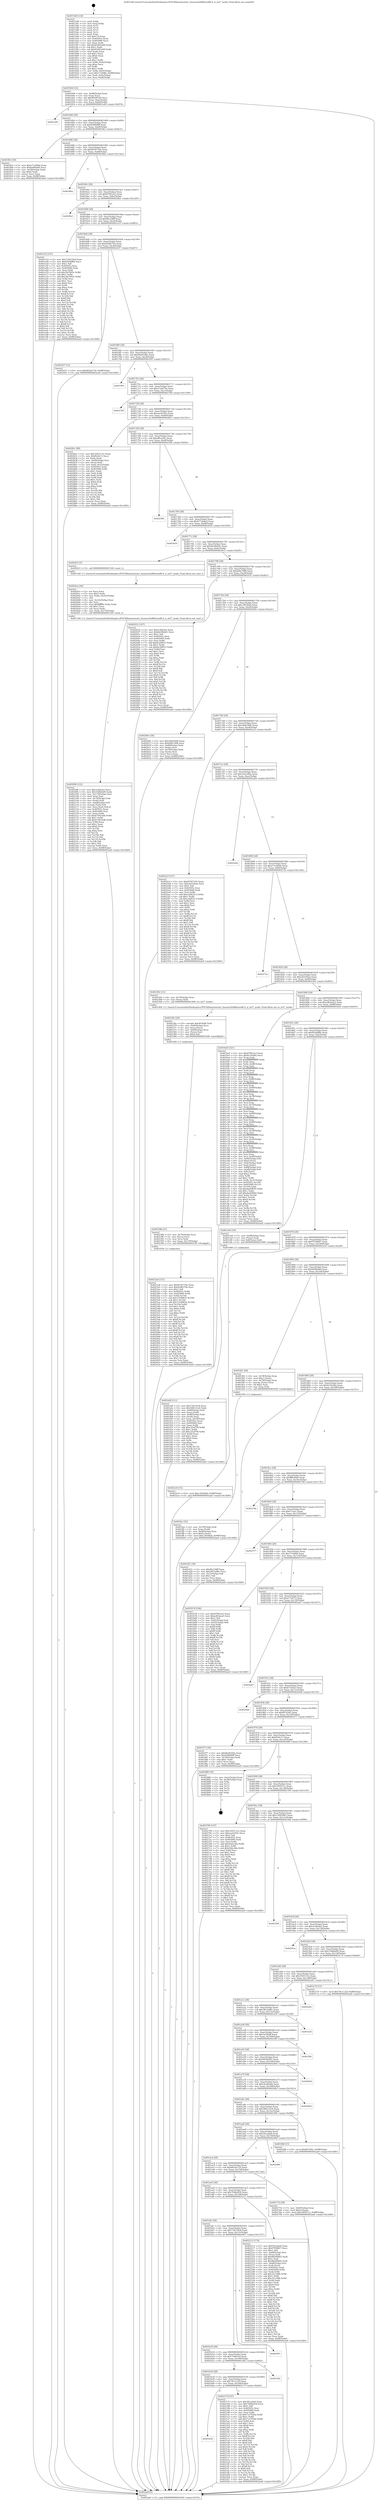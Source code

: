 digraph "0x4015d0" {
  label = "0x4015d0 (/mnt/c/Users/mathe/Desktop/tcc/POCII/binaries/extr_linuxarchx86kvmx86.h_is_la57_mode_Final-ollvm.out::main(0))"
  labelloc = "t"
  node[shape=record]

  Entry [label="",width=0.3,height=0.3,shape=circle,fillcolor=black,style=filled]
  "0x401644" [label="{
     0x401644 [32]\l
     | [instrs]\l
     &nbsp;&nbsp;0x401644 \<+6\>: mov -0x98(%rbp),%eax\l
     &nbsp;&nbsp;0x40164a \<+2\>: mov %eax,%ecx\l
     &nbsp;&nbsp;0x40164c \<+6\>: sub $0x8020f1d0,%ecx\l
     &nbsp;&nbsp;0x401652 \<+6\>: mov %eax,-0xac(%rbp)\l
     &nbsp;&nbsp;0x401658 \<+6\>: mov %ecx,-0xb0(%rbp)\l
     &nbsp;&nbsp;0x40165e \<+6\>: je 0000000000401e44 \<main+0x874\>\l
  }"]
  "0x401e44" [label="{
     0x401e44\l
  }", style=dashed]
  "0x401664" [label="{
     0x401664 [28]\l
     | [instrs]\l
     &nbsp;&nbsp;0x401664 \<+5\>: jmp 0000000000401669 \<main+0x99\>\l
     &nbsp;&nbsp;0x401669 \<+6\>: mov -0xac(%rbp),%eax\l
     &nbsp;&nbsp;0x40166f \<+5\>: sub $0x838906ff,%eax\l
     &nbsp;&nbsp;0x401674 \<+6\>: mov %eax,-0xb4(%rbp)\l
     &nbsp;&nbsp;0x40167a \<+6\>: je 0000000000401fb3 \<main+0x9e3\>\l
  }"]
  Exit [label="",width=0.3,height=0.3,shape=circle,fillcolor=black,style=filled,peripheries=2]
  "0x401fb3" [label="{
     0x401fb3 [30]\l
     | [instrs]\l
     &nbsp;&nbsp;0x401fb3 \<+5\>: mov $0xe71e46b4,%eax\l
     &nbsp;&nbsp;0x401fb8 \<+5\>: mov $0xfa09b4d0,%ecx\l
     &nbsp;&nbsp;0x401fbd \<+3\>: mov -0x30(%rbp),%edx\l
     &nbsp;&nbsp;0x401fc0 \<+3\>: cmp $0x0,%edx\l
     &nbsp;&nbsp;0x401fc3 \<+3\>: cmove %ecx,%eax\l
     &nbsp;&nbsp;0x401fc6 \<+6\>: mov %eax,-0x98(%rbp)\l
     &nbsp;&nbsp;0x401fcc \<+5\>: jmp 0000000000402aa9 \<main+0x14d9\>\l
  }"]
  "0x401680" [label="{
     0x401680 [28]\l
     | [instrs]\l
     &nbsp;&nbsp;0x401680 \<+5\>: jmp 0000000000401685 \<main+0xb5\>\l
     &nbsp;&nbsp;0x401685 \<+6\>: mov -0xac(%rbp),%eax\l
     &nbsp;&nbsp;0x40168b \<+5\>: sub $0x8559719e,%eax\l
     &nbsp;&nbsp;0x401690 \<+6\>: mov %eax,-0xb8(%rbp)\l
     &nbsp;&nbsp;0x401696 \<+6\>: je 00000000004029ba \<main+0x13ea\>\l
  }"]
  "0x4023a0" [label="{
     0x4023a0 [151]\l
     | [instrs]\l
     &nbsp;&nbsp;0x4023a0 \<+5\>: mov $0x8559719e,%eax\l
     &nbsp;&nbsp;0x4023a5 \<+5\>: mov $0x92d8370a,%esi\l
     &nbsp;&nbsp;0x4023aa \<+2\>: mov $0x1,%dl\l
     &nbsp;&nbsp;0x4023ac \<+8\>: mov 0x40505c,%r8d\l
     &nbsp;&nbsp;0x4023b4 \<+8\>: mov 0x405060,%r9d\l
     &nbsp;&nbsp;0x4023bc \<+3\>: mov %r8d,%r10d\l
     &nbsp;&nbsp;0x4023bf \<+7\>: sub $0x15180832,%r10d\l
     &nbsp;&nbsp;0x4023c6 \<+4\>: sub $0x1,%r10d\l
     &nbsp;&nbsp;0x4023ca \<+7\>: add $0x15180832,%r10d\l
     &nbsp;&nbsp;0x4023d1 \<+4\>: imul %r10d,%r8d\l
     &nbsp;&nbsp;0x4023d5 \<+4\>: and $0x1,%r8d\l
     &nbsp;&nbsp;0x4023d9 \<+4\>: cmp $0x0,%r8d\l
     &nbsp;&nbsp;0x4023dd \<+4\>: sete %r11b\l
     &nbsp;&nbsp;0x4023e1 \<+4\>: cmp $0xa,%r9d\l
     &nbsp;&nbsp;0x4023e5 \<+3\>: setl %bl\l
     &nbsp;&nbsp;0x4023e8 \<+3\>: mov %r11b,%r14b\l
     &nbsp;&nbsp;0x4023eb \<+4\>: xor $0xff,%r14b\l
     &nbsp;&nbsp;0x4023ef \<+3\>: mov %bl,%r15b\l
     &nbsp;&nbsp;0x4023f2 \<+4\>: xor $0xff,%r15b\l
     &nbsp;&nbsp;0x4023f6 \<+3\>: xor $0x1,%dl\l
     &nbsp;&nbsp;0x4023f9 \<+3\>: mov %r14b,%r12b\l
     &nbsp;&nbsp;0x4023fc \<+4\>: and $0xff,%r12b\l
     &nbsp;&nbsp;0x402400 \<+3\>: and %dl,%r11b\l
     &nbsp;&nbsp;0x402403 \<+3\>: mov %r15b,%r13b\l
     &nbsp;&nbsp;0x402406 \<+4\>: and $0xff,%r13b\l
     &nbsp;&nbsp;0x40240a \<+2\>: and %dl,%bl\l
     &nbsp;&nbsp;0x40240c \<+3\>: or %r11b,%r12b\l
     &nbsp;&nbsp;0x40240f \<+3\>: or %bl,%r13b\l
     &nbsp;&nbsp;0x402412 \<+3\>: xor %r13b,%r12b\l
     &nbsp;&nbsp;0x402415 \<+3\>: or %r15b,%r14b\l
     &nbsp;&nbsp;0x402418 \<+4\>: xor $0xff,%r14b\l
     &nbsp;&nbsp;0x40241c \<+3\>: or $0x1,%dl\l
     &nbsp;&nbsp;0x40241f \<+3\>: and %dl,%r14b\l
     &nbsp;&nbsp;0x402422 \<+3\>: or %r14b,%r12b\l
     &nbsp;&nbsp;0x402425 \<+4\>: test $0x1,%r12b\l
     &nbsp;&nbsp;0x402429 \<+3\>: cmovne %esi,%eax\l
     &nbsp;&nbsp;0x40242c \<+6\>: mov %eax,-0x98(%rbp)\l
     &nbsp;&nbsp;0x402432 \<+5\>: jmp 0000000000402aa9 \<main+0x14d9\>\l
  }"]
  "0x4029ba" [label="{
     0x4029ba\l
  }", style=dashed]
  "0x40169c" [label="{
     0x40169c [28]\l
     | [instrs]\l
     &nbsp;&nbsp;0x40169c \<+5\>: jmp 00000000004016a1 \<main+0xd1\>\l
     &nbsp;&nbsp;0x4016a1 \<+6\>: mov -0xac(%rbp),%eax\l
     &nbsp;&nbsp;0x4016a7 \<+5\>: sub $0x87f922a3,%eax\l
     &nbsp;&nbsp;0x4016ac \<+6\>: mov %eax,-0xbc(%rbp)\l
     &nbsp;&nbsp;0x4016b2 \<+6\>: je 00000000004028a1 \<main+0x12d1\>\l
  }"]
  "0x40238b" [label="{
     0x40238b [21]\l
     | [instrs]\l
     &nbsp;&nbsp;0x40238b \<+4\>: mov -0x70(%rbp),%rcx\l
     &nbsp;&nbsp;0x40238f \<+3\>: mov (%rcx),%rcx\l
     &nbsp;&nbsp;0x402392 \<+3\>: mov %rcx,%rdi\l
     &nbsp;&nbsp;0x402395 \<+6\>: mov %eax,-0x174(%rbp)\l
     &nbsp;&nbsp;0x40239b \<+5\>: call 0000000000401030 \<free@plt\>\l
     | [calls]\l
     &nbsp;&nbsp;0x401030 \{1\} (unknown)\l
  }"]
  "0x4028a1" [label="{
     0x4028a1\l
  }", style=dashed]
  "0x4016b8" [label="{
     0x4016b8 [28]\l
     | [instrs]\l
     &nbsp;&nbsp;0x4016b8 \<+5\>: jmp 00000000004016bd \<main+0xed\>\l
     &nbsp;&nbsp;0x4016bd \<+6\>: mov -0xac(%rbp),%eax\l
     &nbsp;&nbsp;0x4016c3 \<+5\>: sub $0x8fc228ff,%eax\l
     &nbsp;&nbsp;0x4016c8 \<+6\>: mov %eax,-0xc0(%rbp)\l
     &nbsp;&nbsp;0x4016ce \<+6\>: je 0000000000401e53 \<main+0x883\>\l
  }"]
  "0x40236e" [label="{
     0x40236e [29]\l
     | [instrs]\l
     &nbsp;&nbsp;0x40236e \<+10\>: movabs $0x4030d6,%rdi\l
     &nbsp;&nbsp;0x402378 \<+4\>: mov -0x60(%rbp),%rcx\l
     &nbsp;&nbsp;0x40237c \<+2\>: mov %eax,(%rcx)\l
     &nbsp;&nbsp;0x40237e \<+4\>: mov -0x60(%rbp),%rcx\l
     &nbsp;&nbsp;0x402382 \<+2\>: mov (%rcx),%esi\l
     &nbsp;&nbsp;0x402384 \<+2\>: mov $0x0,%al\l
     &nbsp;&nbsp;0x402386 \<+5\>: call 0000000000401040 \<printf@plt\>\l
     | [calls]\l
     &nbsp;&nbsp;0x401040 \{1\} (unknown)\l
  }"]
  "0x401e53" [label="{
     0x401e53 [147]\l
     | [instrs]\l
     &nbsp;&nbsp;0x401e53 \<+5\>: mov $0x734519c8,%eax\l
     &nbsp;&nbsp;0x401e58 \<+5\>: mov $0xf02d0f8b,%ecx\l
     &nbsp;&nbsp;0x401e5d \<+2\>: mov $0x1,%dl\l
     &nbsp;&nbsp;0x401e5f \<+7\>: mov 0x40505c,%esi\l
     &nbsp;&nbsp;0x401e66 \<+7\>: mov 0x405060,%edi\l
     &nbsp;&nbsp;0x401e6d \<+3\>: mov %esi,%r8d\l
     &nbsp;&nbsp;0x401e70 \<+7\>: sub $0x3fa7605c,%r8d\l
     &nbsp;&nbsp;0x401e77 \<+4\>: sub $0x1,%r8d\l
     &nbsp;&nbsp;0x401e7b \<+7\>: add $0x3fa7605c,%r8d\l
     &nbsp;&nbsp;0x401e82 \<+4\>: imul %r8d,%esi\l
     &nbsp;&nbsp;0x401e86 \<+3\>: and $0x1,%esi\l
     &nbsp;&nbsp;0x401e89 \<+3\>: cmp $0x0,%esi\l
     &nbsp;&nbsp;0x401e8c \<+4\>: sete %r9b\l
     &nbsp;&nbsp;0x401e90 \<+3\>: cmp $0xa,%edi\l
     &nbsp;&nbsp;0x401e93 \<+4\>: setl %r10b\l
     &nbsp;&nbsp;0x401e97 \<+3\>: mov %r9b,%r11b\l
     &nbsp;&nbsp;0x401e9a \<+4\>: xor $0xff,%r11b\l
     &nbsp;&nbsp;0x401e9e \<+3\>: mov %r10b,%bl\l
     &nbsp;&nbsp;0x401ea1 \<+3\>: xor $0xff,%bl\l
     &nbsp;&nbsp;0x401ea4 \<+3\>: xor $0x0,%dl\l
     &nbsp;&nbsp;0x401ea7 \<+3\>: mov %r11b,%r14b\l
     &nbsp;&nbsp;0x401eaa \<+4\>: and $0x0,%r14b\l
     &nbsp;&nbsp;0x401eae \<+3\>: and %dl,%r9b\l
     &nbsp;&nbsp;0x401eb1 \<+3\>: mov %bl,%r15b\l
     &nbsp;&nbsp;0x401eb4 \<+4\>: and $0x0,%r15b\l
     &nbsp;&nbsp;0x401eb8 \<+3\>: and %dl,%r10b\l
     &nbsp;&nbsp;0x401ebb \<+3\>: or %r9b,%r14b\l
     &nbsp;&nbsp;0x401ebe \<+3\>: or %r10b,%r15b\l
     &nbsp;&nbsp;0x401ec1 \<+3\>: xor %r15b,%r14b\l
     &nbsp;&nbsp;0x401ec4 \<+3\>: or %bl,%r11b\l
     &nbsp;&nbsp;0x401ec7 \<+4\>: xor $0xff,%r11b\l
     &nbsp;&nbsp;0x401ecb \<+3\>: or $0x0,%dl\l
     &nbsp;&nbsp;0x401ece \<+3\>: and %dl,%r11b\l
     &nbsp;&nbsp;0x401ed1 \<+3\>: or %r11b,%r14b\l
     &nbsp;&nbsp;0x401ed4 \<+4\>: test $0x1,%r14b\l
     &nbsp;&nbsp;0x401ed8 \<+3\>: cmovne %ecx,%eax\l
     &nbsp;&nbsp;0x401edb \<+6\>: mov %eax,-0x98(%rbp)\l
     &nbsp;&nbsp;0x401ee1 \<+5\>: jmp 0000000000402aa9 \<main+0x14d9\>\l
  }"]
  "0x4016d4" [label="{
     0x4016d4 [28]\l
     | [instrs]\l
     &nbsp;&nbsp;0x4016d4 \<+5\>: jmp 00000000004016d9 \<main+0x109\>\l
     &nbsp;&nbsp;0x4016d9 \<+6\>: mov -0xac(%rbp),%eax\l
     &nbsp;&nbsp;0x4016df \<+5\>: sub $0x92d8370a,%eax\l
     &nbsp;&nbsp;0x4016e4 \<+6\>: mov %eax,-0xc4(%rbp)\l
     &nbsp;&nbsp;0x4016ea \<+6\>: je 0000000000402437 \<main+0xe67\>\l
  }"]
  "0x401b50" [label="{
     0x401b50\l
  }", style=dashed]
  "0x402437" [label="{
     0x402437 [15]\l
     | [instrs]\l
     &nbsp;&nbsp;0x402437 \<+10\>: movl $0x662de724,-0x98(%rbp)\l
     &nbsp;&nbsp;0x402441 \<+5\>: jmp 0000000000402aa9 \<main+0x14d9\>\l
  }"]
  "0x4016f0" [label="{
     0x4016f0 [28]\l
     | [instrs]\l
     &nbsp;&nbsp;0x4016f0 \<+5\>: jmp 00000000004016f5 \<main+0x125\>\l
     &nbsp;&nbsp;0x4016f5 \<+6\>: mov -0xac(%rbp),%eax\l
     &nbsp;&nbsp;0x4016fb \<+5\>: sub $0x9b28344e,%eax\l
     &nbsp;&nbsp;0x401700 \<+6\>: mov %eax,-0xc8(%rbp)\l
     &nbsp;&nbsp;0x401706 \<+6\>: je 0000000000401f95 \<main+0x9c5\>\l
  }"]
  "0x40217f" [label="{
     0x40217f [147]\l
     | [instrs]\l
     &nbsp;&nbsp;0x40217f \<+5\>: mov $0x5f2cabe6,%eax\l
     &nbsp;&nbsp;0x402184 \<+5\>: mov $0x704be830,%ecx\l
     &nbsp;&nbsp;0x402189 \<+2\>: mov $0x1,%dl\l
     &nbsp;&nbsp;0x40218b \<+7\>: mov 0x40505c,%esi\l
     &nbsp;&nbsp;0x402192 \<+7\>: mov 0x405060,%edi\l
     &nbsp;&nbsp;0x402199 \<+3\>: mov %esi,%r8d\l
     &nbsp;&nbsp;0x40219c \<+7\>: sub $0x71e702de,%r8d\l
     &nbsp;&nbsp;0x4021a3 \<+4\>: sub $0x1,%r8d\l
     &nbsp;&nbsp;0x4021a7 \<+7\>: add $0x71e702de,%r8d\l
     &nbsp;&nbsp;0x4021ae \<+4\>: imul %r8d,%esi\l
     &nbsp;&nbsp;0x4021b2 \<+3\>: and $0x1,%esi\l
     &nbsp;&nbsp;0x4021b5 \<+3\>: cmp $0x0,%esi\l
     &nbsp;&nbsp;0x4021b8 \<+4\>: sete %r9b\l
     &nbsp;&nbsp;0x4021bc \<+3\>: cmp $0xa,%edi\l
     &nbsp;&nbsp;0x4021bf \<+4\>: setl %r10b\l
     &nbsp;&nbsp;0x4021c3 \<+3\>: mov %r9b,%r11b\l
     &nbsp;&nbsp;0x4021c6 \<+4\>: xor $0xff,%r11b\l
     &nbsp;&nbsp;0x4021ca \<+3\>: mov %r10b,%bl\l
     &nbsp;&nbsp;0x4021cd \<+3\>: xor $0xff,%bl\l
     &nbsp;&nbsp;0x4021d0 \<+3\>: xor $0x0,%dl\l
     &nbsp;&nbsp;0x4021d3 \<+3\>: mov %r11b,%r14b\l
     &nbsp;&nbsp;0x4021d6 \<+4\>: and $0x0,%r14b\l
     &nbsp;&nbsp;0x4021da \<+3\>: and %dl,%r9b\l
     &nbsp;&nbsp;0x4021dd \<+3\>: mov %bl,%r15b\l
     &nbsp;&nbsp;0x4021e0 \<+4\>: and $0x0,%r15b\l
     &nbsp;&nbsp;0x4021e4 \<+3\>: and %dl,%r10b\l
     &nbsp;&nbsp;0x4021e7 \<+3\>: or %r9b,%r14b\l
     &nbsp;&nbsp;0x4021ea \<+3\>: or %r10b,%r15b\l
     &nbsp;&nbsp;0x4021ed \<+3\>: xor %r15b,%r14b\l
     &nbsp;&nbsp;0x4021f0 \<+3\>: or %bl,%r11b\l
     &nbsp;&nbsp;0x4021f3 \<+4\>: xor $0xff,%r11b\l
     &nbsp;&nbsp;0x4021f7 \<+3\>: or $0x0,%dl\l
     &nbsp;&nbsp;0x4021fa \<+3\>: and %dl,%r11b\l
     &nbsp;&nbsp;0x4021fd \<+3\>: or %r11b,%r14b\l
     &nbsp;&nbsp;0x402200 \<+4\>: test $0x1,%r14b\l
     &nbsp;&nbsp;0x402204 \<+3\>: cmovne %ecx,%eax\l
     &nbsp;&nbsp;0x402207 \<+6\>: mov %eax,-0x98(%rbp)\l
     &nbsp;&nbsp;0x40220d \<+5\>: jmp 0000000000402aa9 \<main+0x14d9\>\l
  }"]
  "0x401f95" [label="{
     0x401f95\l
  }", style=dashed]
  "0x40170c" [label="{
     0x40170c [28]\l
     | [instrs]\l
     &nbsp;&nbsp;0x40170c \<+5\>: jmp 0000000000401711 \<main+0x141\>\l
     &nbsp;&nbsp;0x401711 \<+6\>: mov -0xac(%rbp),%eax\l
     &nbsp;&nbsp;0x401717 \<+5\>: sub $0xa7a4479e,%eax\l
     &nbsp;&nbsp;0x40171c \<+6\>: mov %eax,-0xcc(%rbp)\l
     &nbsp;&nbsp;0x401722 \<+6\>: je 0000000000402769 \<main+0x1199\>\l
  }"]
  "0x401b34" [label="{
     0x401b34 [28]\l
     | [instrs]\l
     &nbsp;&nbsp;0x401b34 \<+5\>: jmp 0000000000401b39 \<main+0x569\>\l
     &nbsp;&nbsp;0x401b39 \<+6\>: mov -0xac(%rbp),%eax\l
     &nbsp;&nbsp;0x401b3f \<+5\>: sub $0x79c1122f,%eax\l
     &nbsp;&nbsp;0x401b44 \<+6\>: mov %eax,-0x164(%rbp)\l
     &nbsp;&nbsp;0x401b4a \<+6\>: je 000000000040217f \<main+0xbaf\>\l
  }"]
  "0x402769" [label="{
     0x402769\l
  }", style=dashed]
  "0x401728" [label="{
     0x401728 [28]\l
     | [instrs]\l
     &nbsp;&nbsp;0x401728 \<+5\>: jmp 000000000040172d \<main+0x15d\>\l
     &nbsp;&nbsp;0x40172d \<+6\>: mov -0xac(%rbp),%eax\l
     &nbsp;&nbsp;0x401733 \<+5\>: sub $0xaec6165e,%eax\l
     &nbsp;&nbsp;0x401738 \<+6\>: mov %eax,-0xd0(%rbp)\l
     &nbsp;&nbsp;0x40173e \<+6\>: je 000000000040282c \<main+0x125c\>\l
  }"]
  "0x401dd2" [label="{
     0x401dd2\l
  }", style=dashed]
  "0x40282c" [label="{
     0x40282c [99]\l
     | [instrs]\l
     &nbsp;&nbsp;0x40282c \<+5\>: mov $0x3565131e,%eax\l
     &nbsp;&nbsp;0x402831 \<+5\>: mov $0xf0c6e7c,%ecx\l
     &nbsp;&nbsp;0x402836 \<+2\>: xor %edx,%edx\l
     &nbsp;&nbsp;0x402838 \<+7\>: mov -0x90(%rbp),%rsi\l
     &nbsp;&nbsp;0x40283f \<+2\>: mov (%rsi),%edi\l
     &nbsp;&nbsp;0x402841 \<+3\>: mov %edi,-0x2c(%rbp)\l
     &nbsp;&nbsp;0x402844 \<+7\>: mov 0x40505c,%edi\l
     &nbsp;&nbsp;0x40284b \<+8\>: mov 0x405060,%r8d\l
     &nbsp;&nbsp;0x402853 \<+3\>: sub $0x1,%edx\l
     &nbsp;&nbsp;0x402856 \<+3\>: mov %edi,%r9d\l
     &nbsp;&nbsp;0x402859 \<+3\>: add %edx,%r9d\l
     &nbsp;&nbsp;0x40285c \<+4\>: imul %r9d,%edi\l
     &nbsp;&nbsp;0x402860 \<+3\>: and $0x1,%edi\l
     &nbsp;&nbsp;0x402863 \<+3\>: cmp $0x0,%edi\l
     &nbsp;&nbsp;0x402866 \<+4\>: sete %r10b\l
     &nbsp;&nbsp;0x40286a \<+4\>: cmp $0xa,%r8d\l
     &nbsp;&nbsp;0x40286e \<+4\>: setl %r11b\l
     &nbsp;&nbsp;0x402872 \<+3\>: mov %r10b,%bl\l
     &nbsp;&nbsp;0x402875 \<+3\>: and %r11b,%bl\l
     &nbsp;&nbsp;0x402878 \<+3\>: xor %r11b,%r10b\l
     &nbsp;&nbsp;0x40287b \<+3\>: or %r10b,%bl\l
     &nbsp;&nbsp;0x40287e \<+3\>: test $0x1,%bl\l
     &nbsp;&nbsp;0x402881 \<+3\>: cmovne %ecx,%eax\l
     &nbsp;&nbsp;0x402884 \<+6\>: mov %eax,-0x98(%rbp)\l
     &nbsp;&nbsp;0x40288a \<+5\>: jmp 0000000000402aa9 \<main+0x14d9\>\l
  }"]
  "0x401744" [label="{
     0x401744 [28]\l
     | [instrs]\l
     &nbsp;&nbsp;0x401744 \<+5\>: jmp 0000000000401749 \<main+0x179\>\l
     &nbsp;&nbsp;0x401749 \<+6\>: mov -0xac(%rbp),%eax\l
     &nbsp;&nbsp;0x40174f \<+5\>: sub $0xaf6ca30c,%eax\l
     &nbsp;&nbsp;0x401754 \<+6\>: mov %eax,-0xd4(%rbp)\l
     &nbsp;&nbsp;0x40175a \<+6\>: je 000000000040259b \<main+0xfcb\>\l
  }"]
  "0x401b18" [label="{
     0x401b18 [28]\l
     | [instrs]\l
     &nbsp;&nbsp;0x401b18 \<+5\>: jmp 0000000000401b1d \<main+0x54d\>\l
     &nbsp;&nbsp;0x401b1d \<+6\>: mov -0xac(%rbp),%eax\l
     &nbsp;&nbsp;0x401b23 \<+5\>: sub $0x75483cef,%eax\l
     &nbsp;&nbsp;0x401b28 \<+6\>: mov %eax,-0x160(%rbp)\l
     &nbsp;&nbsp;0x401b2e \<+6\>: je 0000000000401dd2 \<main+0x802\>\l
  }"]
  "0x40259b" [label="{
     0x40259b\l
  }", style=dashed]
  "0x401760" [label="{
     0x401760 [28]\l
     | [instrs]\l
     &nbsp;&nbsp;0x401760 \<+5\>: jmp 0000000000401765 \<main+0x195\>\l
     &nbsp;&nbsp;0x401765 \<+6\>: mov -0xac(%rbp),%eax\l
     &nbsp;&nbsp;0x40176b \<+5\>: sub $0xb77ab8ed,%eax\l
     &nbsp;&nbsp;0x401770 \<+6\>: mov %eax,-0xd8(%rbp)\l
     &nbsp;&nbsp;0x401776 \<+6\>: je 0000000000402620 \<main+0x1050\>\l
  }"]
  "0x402907" [label="{
     0x402907\l
  }", style=dashed]
  "0x402620" [label="{
     0x402620\l
  }", style=dashed]
  "0x40177c" [label="{
     0x40177c [28]\l
     | [instrs]\l
     &nbsp;&nbsp;0x40177c \<+5\>: jmp 0000000000401781 \<main+0x1b1\>\l
     &nbsp;&nbsp;0x401781 \<+6\>: mov -0xac(%rbp),%eax\l
     &nbsp;&nbsp;0x401787 \<+5\>: sub $0xbb39b4d1,%eax\l
     &nbsp;&nbsp;0x40178c \<+6\>: mov %eax,-0xdc(%rbp)\l
     &nbsp;&nbsp;0x401792 \<+6\>: je 00000000004020c5 \<main+0xaf5\>\l
  }"]
  "0x401afc" [label="{
     0x401afc [28]\l
     | [instrs]\l
     &nbsp;&nbsp;0x401afc \<+5\>: jmp 0000000000401b01 \<main+0x531\>\l
     &nbsp;&nbsp;0x401b01 \<+6\>: mov -0xac(%rbp),%eax\l
     &nbsp;&nbsp;0x401b07 \<+5\>: sub $0x734519c8,%eax\l
     &nbsp;&nbsp;0x401b0c \<+6\>: mov %eax,-0x15c(%rbp)\l
     &nbsp;&nbsp;0x401b12 \<+6\>: je 0000000000402907 \<main+0x1337\>\l
  }"]
  "0x4020c5" [label="{
     0x4020c5 [5]\l
     | [instrs]\l
     &nbsp;&nbsp;0x4020c5 \<+5\>: call 0000000000401160 \<next_i\>\l
     | [calls]\l
     &nbsp;&nbsp;0x401160 \{1\} (/mnt/c/Users/mathe/Desktop/tcc/POCII/binaries/extr_linuxarchx86kvmx86.h_is_la57_mode_Final-ollvm.out::next_i)\l
  }"]
  "0x401798" [label="{
     0x401798 [28]\l
     | [instrs]\l
     &nbsp;&nbsp;0x401798 \<+5\>: jmp 000000000040179d \<main+0x1cd\>\l
     &nbsp;&nbsp;0x40179d \<+6\>: mov -0xac(%rbp),%eax\l
     &nbsp;&nbsp;0x4017a3 \<+5\>: sub $0xbdfa7488,%eax\l
     &nbsp;&nbsp;0x4017a8 \<+6\>: mov %eax,-0xe0(%rbp)\l
     &nbsp;&nbsp;0x4017ae \<+6\>: je 0000000000402032 \<main+0xa62\>\l
  }"]
  "0x402212" [label="{
     0x402212 [174]\l
     | [instrs]\l
     &nbsp;&nbsp;0x402212 \<+5\>: mov $0x5f2cabe6,%eax\l
     &nbsp;&nbsp;0x402217 \<+5\>: mov $0xf7f39607,%ecx\l
     &nbsp;&nbsp;0x40221c \<+2\>: mov $0x1,%dl\l
     &nbsp;&nbsp;0x40221e \<+4\>: mov -0x68(%rbp),%rsi\l
     &nbsp;&nbsp;0x402222 \<+2\>: mov (%rsi),%edi\l
     &nbsp;&nbsp;0x402224 \<+6\>: add $0x88206665,%edi\l
     &nbsp;&nbsp;0x40222a \<+3\>: add $0x1,%edi\l
     &nbsp;&nbsp;0x40222d \<+6\>: sub $0x88206665,%edi\l
     &nbsp;&nbsp;0x402233 \<+4\>: mov -0x68(%rbp),%rsi\l
     &nbsp;&nbsp;0x402237 \<+2\>: mov %edi,(%rsi)\l
     &nbsp;&nbsp;0x402239 \<+7\>: mov 0x40505c,%edi\l
     &nbsp;&nbsp;0x402240 \<+8\>: mov 0x405060,%r8d\l
     &nbsp;&nbsp;0x402248 \<+3\>: mov %edi,%r9d\l
     &nbsp;&nbsp;0x40224b \<+7\>: add $0x321c086,%r9d\l
     &nbsp;&nbsp;0x402252 \<+4\>: sub $0x1,%r9d\l
     &nbsp;&nbsp;0x402256 \<+7\>: sub $0x321c086,%r9d\l
     &nbsp;&nbsp;0x40225d \<+4\>: imul %r9d,%edi\l
     &nbsp;&nbsp;0x402261 \<+3\>: and $0x1,%edi\l
     &nbsp;&nbsp;0x402264 \<+3\>: cmp $0x0,%edi\l
     &nbsp;&nbsp;0x402267 \<+4\>: sete %r10b\l
     &nbsp;&nbsp;0x40226b \<+4\>: cmp $0xa,%r8d\l
     &nbsp;&nbsp;0x40226f \<+4\>: setl %r11b\l
     &nbsp;&nbsp;0x402273 \<+3\>: mov %r10b,%bl\l
     &nbsp;&nbsp;0x402276 \<+3\>: xor $0xff,%bl\l
     &nbsp;&nbsp;0x402279 \<+3\>: mov %r11b,%r14b\l
     &nbsp;&nbsp;0x40227c \<+4\>: xor $0xff,%r14b\l
     &nbsp;&nbsp;0x402280 \<+3\>: xor $0x1,%dl\l
     &nbsp;&nbsp;0x402283 \<+3\>: mov %bl,%r15b\l
     &nbsp;&nbsp;0x402286 \<+4\>: and $0xff,%r15b\l
     &nbsp;&nbsp;0x40228a \<+3\>: and %dl,%r10b\l
     &nbsp;&nbsp;0x40228d \<+3\>: mov %r14b,%r12b\l
     &nbsp;&nbsp;0x402290 \<+4\>: and $0xff,%r12b\l
     &nbsp;&nbsp;0x402294 \<+3\>: and %dl,%r11b\l
     &nbsp;&nbsp;0x402297 \<+3\>: or %r10b,%r15b\l
     &nbsp;&nbsp;0x40229a \<+3\>: or %r11b,%r12b\l
     &nbsp;&nbsp;0x40229d \<+3\>: xor %r12b,%r15b\l
     &nbsp;&nbsp;0x4022a0 \<+3\>: or %r14b,%bl\l
     &nbsp;&nbsp;0x4022a3 \<+3\>: xor $0xff,%bl\l
     &nbsp;&nbsp;0x4022a6 \<+3\>: or $0x1,%dl\l
     &nbsp;&nbsp;0x4022a9 \<+2\>: and %dl,%bl\l
     &nbsp;&nbsp;0x4022ab \<+3\>: or %bl,%r15b\l
     &nbsp;&nbsp;0x4022ae \<+4\>: test $0x1,%r15b\l
     &nbsp;&nbsp;0x4022b2 \<+3\>: cmovne %ecx,%eax\l
     &nbsp;&nbsp;0x4022b5 \<+6\>: mov %eax,-0x98(%rbp)\l
     &nbsp;&nbsp;0x4022bb \<+5\>: jmp 0000000000402aa9 \<main+0x14d9\>\l
  }"]
  "0x402032" [label="{
     0x402032 [147]\l
     | [instrs]\l
     &nbsp;&nbsp;0x402032 \<+5\>: mov $0x2c4feeb2,%eax\l
     &nbsp;&nbsp;0x402037 \<+5\>: mov $0xbb39b4d1,%ecx\l
     &nbsp;&nbsp;0x40203c \<+2\>: mov $0x1,%dl\l
     &nbsp;&nbsp;0x40203e \<+7\>: mov 0x40505c,%esi\l
     &nbsp;&nbsp;0x402045 \<+7\>: mov 0x405060,%edi\l
     &nbsp;&nbsp;0x40204c \<+3\>: mov %esi,%r8d\l
     &nbsp;&nbsp;0x40204f \<+7\>: add $0x8c2bf933,%r8d\l
     &nbsp;&nbsp;0x402056 \<+4\>: sub $0x1,%r8d\l
     &nbsp;&nbsp;0x40205a \<+7\>: sub $0x8c2bf933,%r8d\l
     &nbsp;&nbsp;0x402061 \<+4\>: imul %r8d,%esi\l
     &nbsp;&nbsp;0x402065 \<+3\>: and $0x1,%esi\l
     &nbsp;&nbsp;0x402068 \<+3\>: cmp $0x0,%esi\l
     &nbsp;&nbsp;0x40206b \<+4\>: sete %r9b\l
     &nbsp;&nbsp;0x40206f \<+3\>: cmp $0xa,%edi\l
     &nbsp;&nbsp;0x402072 \<+4\>: setl %r10b\l
     &nbsp;&nbsp;0x402076 \<+3\>: mov %r9b,%r11b\l
     &nbsp;&nbsp;0x402079 \<+4\>: xor $0xff,%r11b\l
     &nbsp;&nbsp;0x40207d \<+3\>: mov %r10b,%bl\l
     &nbsp;&nbsp;0x402080 \<+3\>: xor $0xff,%bl\l
     &nbsp;&nbsp;0x402083 \<+3\>: xor $0x0,%dl\l
     &nbsp;&nbsp;0x402086 \<+3\>: mov %r11b,%r14b\l
     &nbsp;&nbsp;0x402089 \<+4\>: and $0x0,%r14b\l
     &nbsp;&nbsp;0x40208d \<+3\>: and %dl,%r9b\l
     &nbsp;&nbsp;0x402090 \<+3\>: mov %bl,%r15b\l
     &nbsp;&nbsp;0x402093 \<+4\>: and $0x0,%r15b\l
     &nbsp;&nbsp;0x402097 \<+3\>: and %dl,%r10b\l
     &nbsp;&nbsp;0x40209a \<+3\>: or %r9b,%r14b\l
     &nbsp;&nbsp;0x40209d \<+3\>: or %r10b,%r15b\l
     &nbsp;&nbsp;0x4020a0 \<+3\>: xor %r15b,%r14b\l
     &nbsp;&nbsp;0x4020a3 \<+3\>: or %bl,%r11b\l
     &nbsp;&nbsp;0x4020a6 \<+4\>: xor $0xff,%r11b\l
     &nbsp;&nbsp;0x4020aa \<+3\>: or $0x0,%dl\l
     &nbsp;&nbsp;0x4020ad \<+3\>: and %dl,%r11b\l
     &nbsp;&nbsp;0x4020b0 \<+3\>: or %r11b,%r14b\l
     &nbsp;&nbsp;0x4020b3 \<+4\>: test $0x1,%r14b\l
     &nbsp;&nbsp;0x4020b7 \<+3\>: cmovne %ecx,%eax\l
     &nbsp;&nbsp;0x4020ba \<+6\>: mov %eax,-0x98(%rbp)\l
     &nbsp;&nbsp;0x4020c0 \<+5\>: jmp 0000000000402aa9 \<main+0x14d9\>\l
  }"]
  "0x4017b4" [label="{
     0x4017b4 [28]\l
     | [instrs]\l
     &nbsp;&nbsp;0x4017b4 \<+5\>: jmp 00000000004017b9 \<main+0x1e9\>\l
     &nbsp;&nbsp;0x4017b9 \<+6\>: mov -0xac(%rbp),%eax\l
     &nbsp;&nbsp;0x4017bf \<+5\>: sub $0xc3654fab,%eax\l
     &nbsp;&nbsp;0x4017c4 \<+6\>: mov %eax,-0xe4(%rbp)\l
     &nbsp;&nbsp;0x4017ca \<+6\>: je 000000000040200e \<main+0xa3e\>\l
  }"]
  "0x401ae0" [label="{
     0x401ae0 [28]\l
     | [instrs]\l
     &nbsp;&nbsp;0x401ae0 \<+5\>: jmp 0000000000401ae5 \<main+0x515\>\l
     &nbsp;&nbsp;0x401ae5 \<+6\>: mov -0xac(%rbp),%eax\l
     &nbsp;&nbsp;0x401aeb \<+5\>: sub $0x704be830,%eax\l
     &nbsp;&nbsp;0x401af0 \<+6\>: mov %eax,-0x158(%rbp)\l
     &nbsp;&nbsp;0x401af6 \<+6\>: je 0000000000402212 \<main+0xc42\>\l
  }"]
  "0x40200e" [label="{
     0x40200e [36]\l
     | [instrs]\l
     &nbsp;&nbsp;0x40200e \<+5\>: mov $0xc6bb5496,%eax\l
     &nbsp;&nbsp;0x402013 \<+5\>: mov $0xbdfa7488,%ecx\l
     &nbsp;&nbsp;0x402018 \<+4\>: mov -0x68(%rbp),%rdx\l
     &nbsp;&nbsp;0x40201c \<+2\>: mov (%rdx),%esi\l
     &nbsp;&nbsp;0x40201e \<+4\>: mov -0x78(%rbp),%rdx\l
     &nbsp;&nbsp;0x402022 \<+2\>: cmp (%rdx),%esi\l
     &nbsp;&nbsp;0x402024 \<+3\>: cmovl %ecx,%eax\l
     &nbsp;&nbsp;0x402027 \<+6\>: mov %eax,-0x98(%rbp)\l
     &nbsp;&nbsp;0x40202d \<+5\>: jmp 0000000000402aa9 \<main+0x14d9\>\l
  }"]
  "0x4017d0" [label="{
     0x4017d0 [28]\l
     | [instrs]\l
     &nbsp;&nbsp;0x4017d0 \<+5\>: jmp 00000000004017d5 \<main+0x205\>\l
     &nbsp;&nbsp;0x4017d5 \<+6\>: mov -0xac(%rbp),%eax\l
     &nbsp;&nbsp;0x4017db \<+5\>: sub $0xc6bb5496,%eax\l
     &nbsp;&nbsp;0x4017e0 \<+6\>: mov %eax,-0xe8(%rbp)\l
     &nbsp;&nbsp;0x4017e6 \<+6\>: je 00000000004022cf \<main+0xcff\>\l
  }"]
  "0x40277d" [label="{
     0x40277d [28]\l
     | [instrs]\l
     &nbsp;&nbsp;0x40277d \<+7\>: mov -0x90(%rbp),%rax\l
     &nbsp;&nbsp;0x402784 \<+6\>: movl $0x0,(%rax)\l
     &nbsp;&nbsp;0x40278a \<+10\>: movl $0x10f597c1,-0x98(%rbp)\l
     &nbsp;&nbsp;0x402794 \<+5\>: jmp 0000000000402aa9 \<main+0x14d9\>\l
  }"]
  "0x4022cf" [label="{
     0x4022cf [147]\l
     | [instrs]\l
     &nbsp;&nbsp;0x4022cf \<+5\>: mov $0x8559719e,%eax\l
     &nbsp;&nbsp;0x4022d4 \<+5\>: mov $0xed2556aa,%ecx\l
     &nbsp;&nbsp;0x4022d9 \<+2\>: mov $0x1,%dl\l
     &nbsp;&nbsp;0x4022db \<+7\>: mov 0x40505c,%esi\l
     &nbsp;&nbsp;0x4022e2 \<+7\>: mov 0x405060,%edi\l
     &nbsp;&nbsp;0x4022e9 \<+3\>: mov %esi,%r8d\l
     &nbsp;&nbsp;0x4022ec \<+7\>: add $0xceb82213,%r8d\l
     &nbsp;&nbsp;0x4022f3 \<+4\>: sub $0x1,%r8d\l
     &nbsp;&nbsp;0x4022f7 \<+7\>: sub $0xceb82213,%r8d\l
     &nbsp;&nbsp;0x4022fe \<+4\>: imul %r8d,%esi\l
     &nbsp;&nbsp;0x402302 \<+3\>: and $0x1,%esi\l
     &nbsp;&nbsp;0x402305 \<+3\>: cmp $0x0,%esi\l
     &nbsp;&nbsp;0x402308 \<+4\>: sete %r9b\l
     &nbsp;&nbsp;0x40230c \<+3\>: cmp $0xa,%edi\l
     &nbsp;&nbsp;0x40230f \<+4\>: setl %r10b\l
     &nbsp;&nbsp;0x402313 \<+3\>: mov %r9b,%r11b\l
     &nbsp;&nbsp;0x402316 \<+4\>: xor $0xff,%r11b\l
     &nbsp;&nbsp;0x40231a \<+3\>: mov %r10b,%bl\l
     &nbsp;&nbsp;0x40231d \<+3\>: xor $0xff,%bl\l
     &nbsp;&nbsp;0x402320 \<+3\>: xor $0x1,%dl\l
     &nbsp;&nbsp;0x402323 \<+3\>: mov %r11b,%r14b\l
     &nbsp;&nbsp;0x402326 \<+4\>: and $0xff,%r14b\l
     &nbsp;&nbsp;0x40232a \<+3\>: and %dl,%r9b\l
     &nbsp;&nbsp;0x40232d \<+3\>: mov %bl,%r15b\l
     &nbsp;&nbsp;0x402330 \<+4\>: and $0xff,%r15b\l
     &nbsp;&nbsp;0x402334 \<+3\>: and %dl,%r10b\l
     &nbsp;&nbsp;0x402337 \<+3\>: or %r9b,%r14b\l
     &nbsp;&nbsp;0x40233a \<+3\>: or %r10b,%r15b\l
     &nbsp;&nbsp;0x40233d \<+3\>: xor %r15b,%r14b\l
     &nbsp;&nbsp;0x402340 \<+3\>: or %bl,%r11b\l
     &nbsp;&nbsp;0x402343 \<+4\>: xor $0xff,%r11b\l
     &nbsp;&nbsp;0x402347 \<+3\>: or $0x1,%dl\l
     &nbsp;&nbsp;0x40234a \<+3\>: and %dl,%r11b\l
     &nbsp;&nbsp;0x40234d \<+3\>: or %r11b,%r14b\l
     &nbsp;&nbsp;0x402350 \<+4\>: test $0x1,%r14b\l
     &nbsp;&nbsp;0x402354 \<+3\>: cmovne %ecx,%eax\l
     &nbsp;&nbsp;0x402357 \<+6\>: mov %eax,-0x98(%rbp)\l
     &nbsp;&nbsp;0x40235d \<+5\>: jmp 0000000000402aa9 \<main+0x14d9\>\l
  }"]
  "0x4017ec" [label="{
     0x4017ec [28]\l
     | [instrs]\l
     &nbsp;&nbsp;0x4017ec \<+5\>: jmp 00000000004017f1 \<main+0x221\>\l
     &nbsp;&nbsp;0x4017f1 \<+6\>: mov -0xac(%rbp),%eax\l
     &nbsp;&nbsp;0x4017f7 \<+5\>: sub $0xcd52e0ba,%eax\l
     &nbsp;&nbsp;0x4017fc \<+6\>: mov %eax,-0xec(%rbp)\l
     &nbsp;&nbsp;0x401802 \<+6\>: je 0000000000402a44 \<main+0x1474\>\l
  }"]
  "0x401ac4" [label="{
     0x401ac4 [28]\l
     | [instrs]\l
     &nbsp;&nbsp;0x401ac4 \<+5\>: jmp 0000000000401ac9 \<main+0x4f9\>\l
     &nbsp;&nbsp;0x401ac9 \<+6\>: mov -0xac(%rbp),%eax\l
     &nbsp;&nbsp;0x401acf \<+5\>: sub $0x662de724,%eax\l
     &nbsp;&nbsp;0x401ad4 \<+6\>: mov %eax,-0x154(%rbp)\l
     &nbsp;&nbsp;0x401ada \<+6\>: je 000000000040277d \<main+0x11ad\>\l
  }"]
  "0x402a44" [label="{
     0x402a44\l
  }", style=dashed]
  "0x401808" [label="{
     0x401808 [28]\l
     | [instrs]\l
     &nbsp;&nbsp;0x401808 \<+5\>: jmp 000000000040180d \<main+0x23d\>\l
     &nbsp;&nbsp;0x40180d \<+6\>: mov -0xac(%rbp),%eax\l
     &nbsp;&nbsp;0x401813 \<+5\>: sub $0xe71e46b4,%eax\l
     &nbsp;&nbsp;0x401818 \<+6\>: mov %eax,-0xf0(%rbp)\l
     &nbsp;&nbsp;0x40181e \<+6\>: je 000000000040275a \<main+0x118a\>\l
  }"]
  "0x402990" [label="{
     0x402990\l
  }", style=dashed]
  "0x40275a" [label="{
     0x40275a\l
  }", style=dashed]
  "0x401824" [label="{
     0x401824 [28]\l
     | [instrs]\l
     &nbsp;&nbsp;0x401824 \<+5\>: jmp 0000000000401829 \<main+0x259\>\l
     &nbsp;&nbsp;0x401829 \<+6\>: mov -0xac(%rbp),%eax\l
     &nbsp;&nbsp;0x40182f \<+5\>: sub $0xed2556aa,%eax\l
     &nbsp;&nbsp;0x401834 \<+6\>: mov %eax,-0xf4(%rbp)\l
     &nbsp;&nbsp;0x40183a \<+6\>: je 0000000000402362 \<main+0xd92\>\l
  }"]
  "0x4020f6" [label="{
     0x4020f6 [122]\l
     | [instrs]\l
     &nbsp;&nbsp;0x4020f6 \<+5\>: mov $0x2c4feeb2,%ecx\l
     &nbsp;&nbsp;0x4020fb \<+5\>: mov $0x33db9a09,%edx\l
     &nbsp;&nbsp;0x402100 \<+6\>: mov -0x170(%rbp),%esi\l
     &nbsp;&nbsp;0x402106 \<+3\>: imul %eax,%esi\l
     &nbsp;&nbsp;0x402109 \<+4\>: mov -0x70(%rbp),%rdi\l
     &nbsp;&nbsp;0x40210d \<+3\>: mov (%rdi),%rdi\l
     &nbsp;&nbsp;0x402110 \<+4\>: mov -0x68(%rbp),%r8\l
     &nbsp;&nbsp;0x402114 \<+3\>: movslq (%r8),%r8\l
     &nbsp;&nbsp;0x402117 \<+4\>: mov %esi,(%rdi,%r8,4)\l
     &nbsp;&nbsp;0x40211b \<+7\>: mov 0x40505c,%eax\l
     &nbsp;&nbsp;0x402122 \<+7\>: mov 0x405060,%esi\l
     &nbsp;&nbsp;0x402129 \<+3\>: mov %eax,%r9d\l
     &nbsp;&nbsp;0x40212c \<+7\>: sub $0xb74025db,%r9d\l
     &nbsp;&nbsp;0x402133 \<+4\>: sub $0x1,%r9d\l
     &nbsp;&nbsp;0x402137 \<+7\>: add $0xb74025db,%r9d\l
     &nbsp;&nbsp;0x40213e \<+4\>: imul %r9d,%eax\l
     &nbsp;&nbsp;0x402142 \<+3\>: and $0x1,%eax\l
     &nbsp;&nbsp;0x402145 \<+3\>: cmp $0x0,%eax\l
     &nbsp;&nbsp;0x402148 \<+4\>: sete %r10b\l
     &nbsp;&nbsp;0x40214c \<+3\>: cmp $0xa,%esi\l
     &nbsp;&nbsp;0x40214f \<+4\>: setl %r11b\l
     &nbsp;&nbsp;0x402153 \<+3\>: mov %r10b,%bl\l
     &nbsp;&nbsp;0x402156 \<+3\>: and %r11b,%bl\l
     &nbsp;&nbsp;0x402159 \<+3\>: xor %r11b,%r10b\l
     &nbsp;&nbsp;0x40215c \<+3\>: or %r10b,%bl\l
     &nbsp;&nbsp;0x40215f \<+3\>: test $0x1,%bl\l
     &nbsp;&nbsp;0x402162 \<+3\>: cmovne %edx,%ecx\l
     &nbsp;&nbsp;0x402165 \<+6\>: mov %ecx,-0x98(%rbp)\l
     &nbsp;&nbsp;0x40216b \<+5\>: jmp 0000000000402aa9 \<main+0x14d9\>\l
  }"]
  "0x402362" [label="{
     0x402362 [12]\l
     | [instrs]\l
     &nbsp;&nbsp;0x402362 \<+4\>: mov -0x70(%rbp),%rax\l
     &nbsp;&nbsp;0x402366 \<+3\>: mov (%rax),%rdi\l
     &nbsp;&nbsp;0x402369 \<+5\>: call 0000000000401400 \<is_la57_mode\>\l
     | [calls]\l
     &nbsp;&nbsp;0x401400 \{1\} (/mnt/c/Users/mathe/Desktop/tcc/POCII/binaries/extr_linuxarchx86kvmx86.h_is_la57_mode_Final-ollvm.out::is_la57_mode)\l
  }"]
  "0x401840" [label="{
     0x401840 [28]\l
     | [instrs]\l
     &nbsp;&nbsp;0x401840 \<+5\>: jmp 0000000000401845 \<main+0x275\>\l
     &nbsp;&nbsp;0x401845 \<+6\>: mov -0xac(%rbp),%eax\l
     &nbsp;&nbsp;0x40184b \<+5\>: sub $0xedb5aea5,%eax\l
     &nbsp;&nbsp;0x401850 \<+6\>: mov %eax,-0xf8(%rbp)\l
     &nbsp;&nbsp;0x401856 \<+6\>: je 0000000000401be0 \<main+0x610\>\l
  }"]
  "0x4020ca" [label="{
     0x4020ca [44]\l
     | [instrs]\l
     &nbsp;&nbsp;0x4020ca \<+2\>: xor %ecx,%ecx\l
     &nbsp;&nbsp;0x4020cc \<+5\>: mov $0x2,%edx\l
     &nbsp;&nbsp;0x4020d1 \<+6\>: mov %edx,-0x16c(%rbp)\l
     &nbsp;&nbsp;0x4020d7 \<+1\>: cltd\l
     &nbsp;&nbsp;0x4020d8 \<+6\>: mov -0x16c(%rbp),%esi\l
     &nbsp;&nbsp;0x4020de \<+2\>: idiv %esi\l
     &nbsp;&nbsp;0x4020e0 \<+6\>: imul $0xfffffffe,%edx,%edx\l
     &nbsp;&nbsp;0x4020e6 \<+3\>: sub $0x1,%ecx\l
     &nbsp;&nbsp;0x4020e9 \<+2\>: sub %ecx,%edx\l
     &nbsp;&nbsp;0x4020eb \<+6\>: mov %edx,-0x170(%rbp)\l
     &nbsp;&nbsp;0x4020f1 \<+5\>: call 0000000000401160 \<next_i\>\l
     | [calls]\l
     &nbsp;&nbsp;0x401160 \{1\} (/mnt/c/Users/mathe/Desktop/tcc/POCII/binaries/extr_linuxarchx86kvmx86.h_is_la57_mode_Final-ollvm.out::next_i)\l
  }"]
  "0x401be0" [label="{
     0x401be0 [321]\l
     | [instrs]\l
     &nbsp;&nbsp;0x401be0 \<+5\>: mov $0x87f922a3,%eax\l
     &nbsp;&nbsp;0x401be5 \<+5\>: mov $0xfa7dcb9a,%ecx\l
     &nbsp;&nbsp;0x401bea \<+3\>: mov %rsp,%rdx\l
     &nbsp;&nbsp;0x401bed \<+4\>: add $0xfffffffffffffff0,%rdx\l
     &nbsp;&nbsp;0x401bf1 \<+3\>: mov %rdx,%rsp\l
     &nbsp;&nbsp;0x401bf4 \<+7\>: mov %rdx,-0x90(%rbp)\l
     &nbsp;&nbsp;0x401bfb \<+3\>: mov %rsp,%rdx\l
     &nbsp;&nbsp;0x401bfe \<+4\>: add $0xfffffffffffffff0,%rdx\l
     &nbsp;&nbsp;0x401c02 \<+3\>: mov %rdx,%rsp\l
     &nbsp;&nbsp;0x401c05 \<+3\>: mov %rsp,%rsi\l
     &nbsp;&nbsp;0x401c08 \<+4\>: add $0xfffffffffffffff0,%rsi\l
     &nbsp;&nbsp;0x401c0c \<+3\>: mov %rsi,%rsp\l
     &nbsp;&nbsp;0x401c0f \<+7\>: mov %rsi,-0x88(%rbp)\l
     &nbsp;&nbsp;0x401c16 \<+3\>: mov %rsp,%rsi\l
     &nbsp;&nbsp;0x401c19 \<+4\>: add $0xfffffffffffffff0,%rsi\l
     &nbsp;&nbsp;0x401c1d \<+3\>: mov %rsi,%rsp\l
     &nbsp;&nbsp;0x401c20 \<+4\>: mov %rsi,-0x80(%rbp)\l
     &nbsp;&nbsp;0x401c24 \<+3\>: mov %rsp,%rsi\l
     &nbsp;&nbsp;0x401c27 \<+4\>: add $0xfffffffffffffff0,%rsi\l
     &nbsp;&nbsp;0x401c2b \<+3\>: mov %rsi,%rsp\l
     &nbsp;&nbsp;0x401c2e \<+4\>: mov %rsi,-0x78(%rbp)\l
     &nbsp;&nbsp;0x401c32 \<+3\>: mov %rsp,%rsi\l
     &nbsp;&nbsp;0x401c35 \<+4\>: add $0xfffffffffffffff0,%rsi\l
     &nbsp;&nbsp;0x401c39 \<+3\>: mov %rsi,%rsp\l
     &nbsp;&nbsp;0x401c3c \<+4\>: mov %rsi,-0x70(%rbp)\l
     &nbsp;&nbsp;0x401c40 \<+3\>: mov %rsp,%rsi\l
     &nbsp;&nbsp;0x401c43 \<+4\>: add $0xfffffffffffffff0,%rsi\l
     &nbsp;&nbsp;0x401c47 \<+3\>: mov %rsi,%rsp\l
     &nbsp;&nbsp;0x401c4a \<+4\>: mov %rsi,-0x68(%rbp)\l
     &nbsp;&nbsp;0x401c4e \<+3\>: mov %rsp,%rsi\l
     &nbsp;&nbsp;0x401c51 \<+4\>: add $0xfffffffffffffff0,%rsi\l
     &nbsp;&nbsp;0x401c55 \<+3\>: mov %rsi,%rsp\l
     &nbsp;&nbsp;0x401c58 \<+4\>: mov %rsi,-0x60(%rbp)\l
     &nbsp;&nbsp;0x401c5c \<+3\>: mov %rsp,%rsi\l
     &nbsp;&nbsp;0x401c5f \<+4\>: add $0xfffffffffffffff0,%rsi\l
     &nbsp;&nbsp;0x401c63 \<+3\>: mov %rsi,%rsp\l
     &nbsp;&nbsp;0x401c66 \<+4\>: mov %rsi,-0x58(%rbp)\l
     &nbsp;&nbsp;0x401c6a \<+3\>: mov %rsp,%rsi\l
     &nbsp;&nbsp;0x401c6d \<+4\>: add $0xfffffffffffffff0,%rsi\l
     &nbsp;&nbsp;0x401c71 \<+3\>: mov %rsi,%rsp\l
     &nbsp;&nbsp;0x401c74 \<+4\>: mov %rsi,-0x50(%rbp)\l
     &nbsp;&nbsp;0x401c78 \<+3\>: mov %rsp,%rsi\l
     &nbsp;&nbsp;0x401c7b \<+4\>: add $0xfffffffffffffff0,%rsi\l
     &nbsp;&nbsp;0x401c7f \<+3\>: mov %rsi,%rsp\l
     &nbsp;&nbsp;0x401c82 \<+4\>: mov %rsi,-0x48(%rbp)\l
     &nbsp;&nbsp;0x401c86 \<+3\>: mov %rsp,%rsi\l
     &nbsp;&nbsp;0x401c89 \<+4\>: add $0xfffffffffffffff0,%rsi\l
     &nbsp;&nbsp;0x401c8d \<+3\>: mov %rsi,%rsp\l
     &nbsp;&nbsp;0x401c90 \<+4\>: mov %rsi,-0x40(%rbp)\l
     &nbsp;&nbsp;0x401c94 \<+7\>: mov -0x90(%rbp),%rsi\l
     &nbsp;&nbsp;0x401c9b \<+6\>: movl $0x0,(%rsi)\l
     &nbsp;&nbsp;0x401ca1 \<+6\>: mov -0x9c(%rbp),%edi\l
     &nbsp;&nbsp;0x401ca7 \<+2\>: mov %edi,(%rdx)\l
     &nbsp;&nbsp;0x401ca9 \<+7\>: mov -0x88(%rbp),%rsi\l
     &nbsp;&nbsp;0x401cb0 \<+7\>: mov -0xa8(%rbp),%r8\l
     &nbsp;&nbsp;0x401cb7 \<+3\>: mov %r8,(%rsi)\l
     &nbsp;&nbsp;0x401cba \<+3\>: cmpl $0x2,(%rdx)\l
     &nbsp;&nbsp;0x401cbd \<+4\>: setne %r9b\l
     &nbsp;&nbsp;0x401cc1 \<+4\>: and $0x1,%r9b\l
     &nbsp;&nbsp;0x401cc5 \<+4\>: mov %r9b,-0x31(%rbp)\l
     &nbsp;&nbsp;0x401cc9 \<+8\>: mov 0x40505c,%r10d\l
     &nbsp;&nbsp;0x401cd1 \<+8\>: mov 0x405060,%r11d\l
     &nbsp;&nbsp;0x401cd9 \<+3\>: mov %r10d,%ebx\l
     &nbsp;&nbsp;0x401cdc \<+6\>: sub $0xdaeb9b92,%ebx\l
     &nbsp;&nbsp;0x401ce2 \<+3\>: sub $0x1,%ebx\l
     &nbsp;&nbsp;0x401ce5 \<+6\>: add $0xdaeb9b92,%ebx\l
     &nbsp;&nbsp;0x401ceb \<+4\>: imul %ebx,%r10d\l
     &nbsp;&nbsp;0x401cef \<+4\>: and $0x1,%r10d\l
     &nbsp;&nbsp;0x401cf3 \<+4\>: cmp $0x0,%r10d\l
     &nbsp;&nbsp;0x401cf7 \<+4\>: sete %r9b\l
     &nbsp;&nbsp;0x401cfb \<+4\>: cmp $0xa,%r11d\l
     &nbsp;&nbsp;0x401cff \<+4\>: setl %r14b\l
     &nbsp;&nbsp;0x401d03 \<+3\>: mov %r9b,%r15b\l
     &nbsp;&nbsp;0x401d06 \<+3\>: and %r14b,%r15b\l
     &nbsp;&nbsp;0x401d09 \<+3\>: xor %r14b,%r9b\l
     &nbsp;&nbsp;0x401d0c \<+3\>: or %r9b,%r15b\l
     &nbsp;&nbsp;0x401d0f \<+4\>: test $0x1,%r15b\l
     &nbsp;&nbsp;0x401d13 \<+3\>: cmovne %ecx,%eax\l
     &nbsp;&nbsp;0x401d16 \<+6\>: mov %eax,-0x98(%rbp)\l
     &nbsp;&nbsp;0x401d1c \<+5\>: jmp 0000000000402aa9 \<main+0x14d9\>\l
  }"]
  "0x40185c" [label="{
     0x40185c [28]\l
     | [instrs]\l
     &nbsp;&nbsp;0x40185c \<+5\>: jmp 0000000000401861 \<main+0x291\>\l
     &nbsp;&nbsp;0x401861 \<+6\>: mov -0xac(%rbp),%eax\l
     &nbsp;&nbsp;0x401867 \<+5\>: sub $0xf02d0f8b,%eax\l
     &nbsp;&nbsp;0x40186c \<+6\>: mov %eax,-0xfc(%rbp)\l
     &nbsp;&nbsp;0x401872 \<+6\>: je 0000000000401ee6 \<main+0x916\>\l
  }"]
  "0x401fee" [label="{
     0x401fee [32]\l
     | [instrs]\l
     &nbsp;&nbsp;0x401fee \<+4\>: mov -0x70(%rbp),%rdi\l
     &nbsp;&nbsp;0x401ff2 \<+3\>: mov %rax,(%rdi)\l
     &nbsp;&nbsp;0x401ff5 \<+4\>: mov -0x68(%rbp),%rax\l
     &nbsp;&nbsp;0x401ff9 \<+6\>: movl $0x0,(%rax)\l
     &nbsp;&nbsp;0x401fff \<+10\>: movl $0xc3654fab,-0x98(%rbp)\l
     &nbsp;&nbsp;0x402009 \<+5\>: jmp 0000000000402aa9 \<main+0x14d9\>\l
  }"]
  "0x401ee6" [label="{
     0x401ee6 [19]\l
     | [instrs]\l
     &nbsp;&nbsp;0x401ee6 \<+7\>: mov -0x88(%rbp),%rax\l
     &nbsp;&nbsp;0x401eed \<+3\>: mov (%rax),%rax\l
     &nbsp;&nbsp;0x401ef0 \<+4\>: mov 0x8(%rax),%rdi\l
     &nbsp;&nbsp;0x401ef4 \<+5\>: call 0000000000401060 \<atoi@plt\>\l
     | [calls]\l
     &nbsp;&nbsp;0x401060 \{1\} (unknown)\l
  }"]
  "0x401878" [label="{
     0x401878 [28]\l
     | [instrs]\l
     &nbsp;&nbsp;0x401878 \<+5\>: jmp 000000000040187d \<main+0x2ad\>\l
     &nbsp;&nbsp;0x40187d \<+6\>: mov -0xac(%rbp),%eax\l
     &nbsp;&nbsp;0x401883 \<+5\>: sub $0xf7f39607,%eax\l
     &nbsp;&nbsp;0x401888 \<+6\>: mov %eax,-0x100(%rbp)\l
     &nbsp;&nbsp;0x40188e \<+6\>: je 00000000004022c0 \<main+0xcf0\>\l
  }"]
  "0x401aa8" [label="{
     0x401aa8 [28]\l
     | [instrs]\l
     &nbsp;&nbsp;0x401aa8 \<+5\>: jmp 0000000000401aad \<main+0x4dd\>\l
     &nbsp;&nbsp;0x401aad \<+6\>: mov -0xac(%rbp),%eax\l
     &nbsp;&nbsp;0x401ab3 \<+5\>: sub $0x5f2cabe6,%eax\l
     &nbsp;&nbsp;0x401ab8 \<+6\>: mov %eax,-0x150(%rbp)\l
     &nbsp;&nbsp;0x401abe \<+6\>: je 0000000000402990 \<main+0x13c0\>\l
  }"]
  "0x4022c0" [label="{
     0x4022c0 [15]\l
     | [instrs]\l
     &nbsp;&nbsp;0x4022c0 \<+10\>: movl $0xc3654fab,-0x98(%rbp)\l
     &nbsp;&nbsp;0x4022ca \<+5\>: jmp 0000000000402aa9 \<main+0x14d9\>\l
  }"]
  "0x401894" [label="{
     0x401894 [28]\l
     | [instrs]\l
     &nbsp;&nbsp;0x401894 \<+5\>: jmp 0000000000401899 \<main+0x2c9\>\l
     &nbsp;&nbsp;0x401899 \<+6\>: mov -0xac(%rbp),%eax\l
     &nbsp;&nbsp;0x40189f \<+5\>: sub $0xfa09b4d0,%eax\l
     &nbsp;&nbsp;0x4018a4 \<+6\>: mov %eax,-0x104(%rbp)\l
     &nbsp;&nbsp;0x4018aa \<+6\>: je 0000000000401fd1 \<main+0xa01\>\l
  }"]
  "0x401f68" [label="{
     0x401f68 [15]\l
     | [instrs]\l
     &nbsp;&nbsp;0x401f68 \<+10\>: movl $0xf07d30c,-0x98(%rbp)\l
     &nbsp;&nbsp;0x401f72 \<+5\>: jmp 0000000000402aa9 \<main+0x14d9\>\l
  }"]
  "0x401fd1" [label="{
     0x401fd1 [29]\l
     | [instrs]\l
     &nbsp;&nbsp;0x401fd1 \<+4\>: mov -0x78(%rbp),%rax\l
     &nbsp;&nbsp;0x401fd5 \<+6\>: movl $0x1,(%rax)\l
     &nbsp;&nbsp;0x401fdb \<+4\>: mov -0x78(%rbp),%rax\l
     &nbsp;&nbsp;0x401fdf \<+3\>: movslq (%rax),%rax\l
     &nbsp;&nbsp;0x401fe2 \<+4\>: shl $0x2,%rax\l
     &nbsp;&nbsp;0x401fe6 \<+3\>: mov %rax,%rdi\l
     &nbsp;&nbsp;0x401fe9 \<+5\>: call 0000000000401050 \<malloc@plt\>\l
     | [calls]\l
     &nbsp;&nbsp;0x401050 \{1\} (unknown)\l
  }"]
  "0x4018b0" [label="{
     0x4018b0 [28]\l
     | [instrs]\l
     &nbsp;&nbsp;0x4018b0 \<+5\>: jmp 00000000004018b5 \<main+0x2e5\>\l
     &nbsp;&nbsp;0x4018b5 \<+6\>: mov -0xac(%rbp),%eax\l
     &nbsp;&nbsp;0x4018bb \<+5\>: sub $0xfa7dcb9a,%eax\l
     &nbsp;&nbsp;0x4018c0 \<+6\>: mov %eax,-0x108(%rbp)\l
     &nbsp;&nbsp;0x4018c6 \<+6\>: je 0000000000401d21 \<main+0x751\>\l
  }"]
  "0x401a8c" [label="{
     0x401a8c [28]\l
     | [instrs]\l
     &nbsp;&nbsp;0x401a8c \<+5\>: jmp 0000000000401a91 \<main+0x4c1\>\l
     &nbsp;&nbsp;0x401a91 \<+6\>: mov -0xac(%rbp),%eax\l
     &nbsp;&nbsp;0x401a97 \<+5\>: sub $0x586121e4,%eax\l
     &nbsp;&nbsp;0x401a9c \<+6\>: mov %eax,-0x14c(%rbp)\l
     &nbsp;&nbsp;0x401aa2 \<+6\>: je 0000000000401f68 \<main+0x998\>\l
  }"]
  "0x401d21" [label="{
     0x401d21 [30]\l
     | [instrs]\l
     &nbsp;&nbsp;0x401d21 \<+5\>: mov $0x8fc228ff,%eax\l
     &nbsp;&nbsp;0x401d26 \<+5\>: mov $0x3812a96c,%ecx\l
     &nbsp;&nbsp;0x401d2b \<+3\>: mov -0x31(%rbp),%dl\l
     &nbsp;&nbsp;0x401d2e \<+3\>: test $0x1,%dl\l
     &nbsp;&nbsp;0x401d31 \<+3\>: cmovne %ecx,%eax\l
     &nbsp;&nbsp;0x401d34 \<+6\>: mov %eax,-0x98(%rbp)\l
     &nbsp;&nbsp;0x401d3a \<+5\>: jmp 0000000000402aa9 \<main+0x14d9\>\l
  }"]
  "0x4018cc" [label="{
     0x4018cc [28]\l
     | [instrs]\l
     &nbsp;&nbsp;0x4018cc \<+5\>: jmp 00000000004018d1 \<main+0x301\>\l
     &nbsp;&nbsp;0x4018d1 \<+6\>: mov -0xac(%rbp),%eax\l
     &nbsp;&nbsp;0x4018d7 \<+5\>: sub $0xfff630b4,%eax\l
     &nbsp;&nbsp;0x4018dc \<+6\>: mov %eax,-0x10c(%rbp)\l
     &nbsp;&nbsp;0x4018e2 \<+6\>: je 000000000040274b \<main+0x117b\>\l
  }"]
  "0x4026b3" [label="{
     0x4026b3\l
  }", style=dashed]
  "0x40274b" [label="{
     0x40274b\l
  }", style=dashed]
  "0x4018e8" [label="{
     0x4018e8 [28]\l
     | [instrs]\l
     &nbsp;&nbsp;0x4018e8 \<+5\>: jmp 00000000004018ed \<main+0x31d\>\l
     &nbsp;&nbsp;0x4018ed \<+6\>: mov -0xac(%rbp),%eax\l
     &nbsp;&nbsp;0x4018f3 \<+5\>: sub $0xe72e2c,%eax\l
     &nbsp;&nbsp;0x4018f8 \<+6\>: mov %eax,-0x110(%rbp)\l
     &nbsp;&nbsp;0x4018fe \<+6\>: je 0000000000402577 \<main+0xfa7\>\l
  }"]
  "0x401a70" [label="{
     0x401a70 [28]\l
     | [instrs]\l
     &nbsp;&nbsp;0x401a70 \<+5\>: jmp 0000000000401a75 \<main+0x4a5\>\l
     &nbsp;&nbsp;0x401a75 \<+6\>: mov -0xac(%rbp),%eax\l
     &nbsp;&nbsp;0x401a7b \<+5\>: sub $0x54cd0ad4,%eax\l
     &nbsp;&nbsp;0x401a80 \<+6\>: mov %eax,-0x148(%rbp)\l
     &nbsp;&nbsp;0x401a86 \<+6\>: je 00000000004026b3 \<main+0x10e3\>\l
  }"]
  "0x402577" [label="{
     0x402577\l
  }", style=dashed]
  "0x401904" [label="{
     0x401904 [28]\l
     | [instrs]\l
     &nbsp;&nbsp;0x401904 \<+5\>: jmp 0000000000401909 \<main+0x339\>\l
     &nbsp;&nbsp;0x401909 \<+6\>: mov -0xac(%rbp),%eax\l
     &nbsp;&nbsp;0x40190f \<+5\>: sub $0x17c698a,%eax\l
     &nbsp;&nbsp;0x401914 \<+6\>: mov %eax,-0x114(%rbp)\l
     &nbsp;&nbsp;0x40191a \<+6\>: je 0000000000401b76 \<main+0x5a6\>\l
  }"]
  "0x4028e6" [label="{
     0x4028e6\l
  }", style=dashed]
  "0x401b76" [label="{
     0x401b76 [106]\l
     | [instrs]\l
     &nbsp;&nbsp;0x401b76 \<+5\>: mov $0x87f922a3,%eax\l
     &nbsp;&nbsp;0x401b7b \<+5\>: mov $0xedb5aea5,%ecx\l
     &nbsp;&nbsp;0x401b80 \<+2\>: mov $0x1,%dl\l
     &nbsp;&nbsp;0x401b82 \<+7\>: mov -0x92(%rbp),%sil\l
     &nbsp;&nbsp;0x401b89 \<+7\>: mov -0x91(%rbp),%dil\l
     &nbsp;&nbsp;0x401b90 \<+3\>: mov %sil,%r8b\l
     &nbsp;&nbsp;0x401b93 \<+4\>: xor $0xff,%r8b\l
     &nbsp;&nbsp;0x401b97 \<+3\>: mov %dil,%r9b\l
     &nbsp;&nbsp;0x401b9a \<+4\>: xor $0xff,%r9b\l
     &nbsp;&nbsp;0x401b9e \<+3\>: xor $0x1,%dl\l
     &nbsp;&nbsp;0x401ba1 \<+3\>: mov %r8b,%r10b\l
     &nbsp;&nbsp;0x401ba4 \<+4\>: and $0xff,%r10b\l
     &nbsp;&nbsp;0x401ba8 \<+3\>: and %dl,%sil\l
     &nbsp;&nbsp;0x401bab \<+3\>: mov %r9b,%r11b\l
     &nbsp;&nbsp;0x401bae \<+4\>: and $0xff,%r11b\l
     &nbsp;&nbsp;0x401bb2 \<+3\>: and %dl,%dil\l
     &nbsp;&nbsp;0x401bb5 \<+3\>: or %sil,%r10b\l
     &nbsp;&nbsp;0x401bb8 \<+3\>: or %dil,%r11b\l
     &nbsp;&nbsp;0x401bbb \<+3\>: xor %r11b,%r10b\l
     &nbsp;&nbsp;0x401bbe \<+3\>: or %r9b,%r8b\l
     &nbsp;&nbsp;0x401bc1 \<+4\>: xor $0xff,%r8b\l
     &nbsp;&nbsp;0x401bc5 \<+3\>: or $0x1,%dl\l
     &nbsp;&nbsp;0x401bc8 \<+3\>: and %dl,%r8b\l
     &nbsp;&nbsp;0x401bcb \<+3\>: or %r8b,%r10b\l
     &nbsp;&nbsp;0x401bce \<+4\>: test $0x1,%r10b\l
     &nbsp;&nbsp;0x401bd2 \<+3\>: cmovne %ecx,%eax\l
     &nbsp;&nbsp;0x401bd5 \<+6\>: mov %eax,-0x98(%rbp)\l
     &nbsp;&nbsp;0x401bdb \<+5\>: jmp 0000000000402aa9 \<main+0x14d9\>\l
  }"]
  "0x401920" [label="{
     0x401920 [28]\l
     | [instrs]\l
     &nbsp;&nbsp;0x401920 \<+5\>: jmp 0000000000401925 \<main+0x355\>\l
     &nbsp;&nbsp;0x401925 \<+6\>: mov -0xac(%rbp),%eax\l
     &nbsp;&nbsp;0x40192b \<+5\>: sub $0xa77a973,%eax\l
     &nbsp;&nbsp;0x401930 \<+6\>: mov %eax,-0x118(%rbp)\l
     &nbsp;&nbsp;0x401936 \<+6\>: je 0000000000402a07 \<main+0x1437\>\l
  }"]
  "0x402aa9" [label="{
     0x402aa9 [5]\l
     | [instrs]\l
     &nbsp;&nbsp;0x402aa9 \<+5\>: jmp 0000000000401644 \<main+0x74\>\l
  }"]
  "0x4015d0" [label="{
     0x4015d0 [116]\l
     | [instrs]\l
     &nbsp;&nbsp;0x4015d0 \<+1\>: push %rbp\l
     &nbsp;&nbsp;0x4015d1 \<+3\>: mov %rsp,%rbp\l
     &nbsp;&nbsp;0x4015d4 \<+2\>: push %r15\l
     &nbsp;&nbsp;0x4015d6 \<+2\>: push %r14\l
     &nbsp;&nbsp;0x4015d8 \<+2\>: push %r13\l
     &nbsp;&nbsp;0x4015da \<+2\>: push %r12\l
     &nbsp;&nbsp;0x4015dc \<+1\>: push %rbx\l
     &nbsp;&nbsp;0x4015dd \<+7\>: sub $0x178,%rsp\l
     &nbsp;&nbsp;0x4015e4 \<+7\>: mov 0x40505c,%eax\l
     &nbsp;&nbsp;0x4015eb \<+7\>: mov 0x405060,%ecx\l
     &nbsp;&nbsp;0x4015f2 \<+2\>: mov %eax,%edx\l
     &nbsp;&nbsp;0x4015f4 \<+6\>: add $0x83483a68,%edx\l
     &nbsp;&nbsp;0x4015fa \<+3\>: sub $0x1,%edx\l
     &nbsp;&nbsp;0x4015fd \<+6\>: sub $0x83483a68,%edx\l
     &nbsp;&nbsp;0x401603 \<+3\>: imul %edx,%eax\l
     &nbsp;&nbsp;0x401606 \<+3\>: and $0x1,%eax\l
     &nbsp;&nbsp;0x401609 \<+3\>: cmp $0x0,%eax\l
     &nbsp;&nbsp;0x40160c \<+4\>: sete %r8b\l
     &nbsp;&nbsp;0x401610 \<+4\>: and $0x1,%r8b\l
     &nbsp;&nbsp;0x401614 \<+7\>: mov %r8b,-0x92(%rbp)\l
     &nbsp;&nbsp;0x40161b \<+3\>: cmp $0xa,%ecx\l
     &nbsp;&nbsp;0x40161e \<+4\>: setl %r8b\l
     &nbsp;&nbsp;0x401622 \<+4\>: and $0x1,%r8b\l
     &nbsp;&nbsp;0x401626 \<+7\>: mov %r8b,-0x91(%rbp)\l
     &nbsp;&nbsp;0x40162d \<+10\>: movl $0x17c698a,-0x98(%rbp)\l
     &nbsp;&nbsp;0x401637 \<+6\>: mov %edi,-0x9c(%rbp)\l
     &nbsp;&nbsp;0x40163d \<+7\>: mov %rsi,-0xa8(%rbp)\l
  }"]
  "0x401a54" [label="{
     0x401a54 [28]\l
     | [instrs]\l
     &nbsp;&nbsp;0x401a54 \<+5\>: jmp 0000000000401a59 \<main+0x489\>\l
     &nbsp;&nbsp;0x401a59 \<+6\>: mov -0xac(%rbp),%eax\l
     &nbsp;&nbsp;0x401a5f \<+5\>: sub $0x4d58a005,%eax\l
     &nbsp;&nbsp;0x401a64 \<+6\>: mov %eax,-0x144(%rbp)\l
     &nbsp;&nbsp;0x401a6a \<+6\>: je 00000000004028e6 \<main+0x1316\>\l
  }"]
  "0x401ef9" [label="{
     0x401ef9 [111]\l
     | [instrs]\l
     &nbsp;&nbsp;0x401ef9 \<+5\>: mov $0x734519c8,%ecx\l
     &nbsp;&nbsp;0x401efe \<+5\>: mov $0x586121e4,%edx\l
     &nbsp;&nbsp;0x401f03 \<+4\>: mov -0x80(%rbp),%rdi\l
     &nbsp;&nbsp;0x401f07 \<+2\>: mov %eax,(%rdi)\l
     &nbsp;&nbsp;0x401f09 \<+4\>: mov -0x80(%rbp),%rdi\l
     &nbsp;&nbsp;0x401f0d \<+2\>: mov (%rdi),%eax\l
     &nbsp;&nbsp;0x401f0f \<+3\>: mov %eax,-0x30(%rbp)\l
     &nbsp;&nbsp;0x401f12 \<+7\>: mov 0x40505c,%eax\l
     &nbsp;&nbsp;0x401f19 \<+7\>: mov 0x405060,%esi\l
     &nbsp;&nbsp;0x401f20 \<+3\>: mov %eax,%r8d\l
     &nbsp;&nbsp;0x401f23 \<+7\>: add $0xc25af7f6,%r8d\l
     &nbsp;&nbsp;0x401f2a \<+4\>: sub $0x1,%r8d\l
     &nbsp;&nbsp;0x401f2e \<+7\>: sub $0xc25af7f6,%r8d\l
     &nbsp;&nbsp;0x401f35 \<+4\>: imul %r8d,%eax\l
     &nbsp;&nbsp;0x401f39 \<+3\>: and $0x1,%eax\l
     &nbsp;&nbsp;0x401f3c \<+3\>: cmp $0x0,%eax\l
     &nbsp;&nbsp;0x401f3f \<+4\>: sete %r9b\l
     &nbsp;&nbsp;0x401f43 \<+3\>: cmp $0xa,%esi\l
     &nbsp;&nbsp;0x401f46 \<+4\>: setl %r10b\l
     &nbsp;&nbsp;0x401f4a \<+3\>: mov %r9b,%r11b\l
     &nbsp;&nbsp;0x401f4d \<+3\>: and %r10b,%r11b\l
     &nbsp;&nbsp;0x401f50 \<+3\>: xor %r10b,%r9b\l
     &nbsp;&nbsp;0x401f53 \<+3\>: or %r9b,%r11b\l
     &nbsp;&nbsp;0x401f56 \<+4\>: test $0x1,%r11b\l
     &nbsp;&nbsp;0x401f5a \<+3\>: cmovne %edx,%ecx\l
     &nbsp;&nbsp;0x401f5d \<+6\>: mov %ecx,-0x98(%rbp)\l
     &nbsp;&nbsp;0x401f63 \<+5\>: jmp 0000000000402aa9 \<main+0x14d9\>\l
  }"]
  "0x4025f6" [label="{
     0x4025f6\l
  }", style=dashed]
  "0x402a07" [label="{
     0x402a07\l
  }", style=dashed]
  "0x40193c" [label="{
     0x40193c [28]\l
     | [instrs]\l
     &nbsp;&nbsp;0x40193c \<+5\>: jmp 0000000000401941 \<main+0x371\>\l
     &nbsp;&nbsp;0x401941 \<+6\>: mov -0xac(%rbp),%eax\l
     &nbsp;&nbsp;0x401947 \<+5\>: sub $0xb7526a3,%eax\l
     &nbsp;&nbsp;0x40194c \<+6\>: mov %eax,-0x11c(%rbp)\l
     &nbsp;&nbsp;0x401952 \<+6\>: je 0000000000402446 \<main+0xe76\>\l
  }"]
  "0x401a38" [label="{
     0x401a38 [28]\l
     | [instrs]\l
     &nbsp;&nbsp;0x401a38 \<+5\>: jmp 0000000000401a3d \<main+0x46d\>\l
     &nbsp;&nbsp;0x401a3d \<+6\>: mov -0xac(%rbp),%eax\l
     &nbsp;&nbsp;0x401a43 \<+5\>: sub $0x3e20faff,%eax\l
     &nbsp;&nbsp;0x401a48 \<+6\>: mov %eax,-0x140(%rbp)\l
     &nbsp;&nbsp;0x401a4e \<+6\>: je 00000000004025f6 \<main+0x1026\>\l
  }"]
  "0x402446" [label="{
     0x402446\l
  }", style=dashed]
  "0x401958" [label="{
     0x401958 [28]\l
     | [instrs]\l
     &nbsp;&nbsp;0x401958 \<+5\>: jmp 000000000040195d \<main+0x38d\>\l
     &nbsp;&nbsp;0x40195d \<+6\>: mov -0xac(%rbp),%eax\l
     &nbsp;&nbsp;0x401963 \<+5\>: sub $0xf07d30c,%eax\l
     &nbsp;&nbsp;0x401968 \<+6\>: mov %eax,-0x120(%rbp)\l
     &nbsp;&nbsp;0x40196e \<+6\>: je 0000000000401f77 \<main+0x9a7\>\l
  }"]
  "0x401d3f" [label="{
     0x401d3f\l
  }", style=dashed]
  "0x401f77" [label="{
     0x401f77 [30]\l
     | [instrs]\l
     &nbsp;&nbsp;0x401f77 \<+5\>: mov $0x9b28344e,%eax\l
     &nbsp;&nbsp;0x401f7c \<+5\>: mov $0x838906ff,%ecx\l
     &nbsp;&nbsp;0x401f81 \<+3\>: mov -0x30(%rbp),%edx\l
     &nbsp;&nbsp;0x401f84 \<+3\>: cmp $0x1,%edx\l
     &nbsp;&nbsp;0x401f87 \<+3\>: cmovl %ecx,%eax\l
     &nbsp;&nbsp;0x401f8a \<+6\>: mov %eax,-0x98(%rbp)\l
     &nbsp;&nbsp;0x401f90 \<+5\>: jmp 0000000000402aa9 \<main+0x14d9\>\l
  }"]
  "0x401974" [label="{
     0x401974 [28]\l
     | [instrs]\l
     &nbsp;&nbsp;0x401974 \<+5\>: jmp 0000000000401979 \<main+0x3a9\>\l
     &nbsp;&nbsp;0x401979 \<+6\>: mov -0xac(%rbp),%eax\l
     &nbsp;&nbsp;0x40197f \<+5\>: sub $0xf0c6e7c,%eax\l
     &nbsp;&nbsp;0x401984 \<+6\>: mov %eax,-0x124(%rbp)\l
     &nbsp;&nbsp;0x40198a \<+6\>: je 000000000040288f \<main+0x12bf\>\l
  }"]
  "0x401a1c" [label="{
     0x401a1c [28]\l
     | [instrs]\l
     &nbsp;&nbsp;0x401a1c \<+5\>: jmp 0000000000401a21 \<main+0x451\>\l
     &nbsp;&nbsp;0x401a21 \<+6\>: mov -0xac(%rbp),%eax\l
     &nbsp;&nbsp;0x401a27 \<+5\>: sub $0x3812a96c,%eax\l
     &nbsp;&nbsp;0x401a2c \<+6\>: mov %eax,-0x13c(%rbp)\l
     &nbsp;&nbsp;0x401a32 \<+6\>: je 0000000000401d3f \<main+0x76f\>\l
  }"]
  "0x40288f" [label="{
     0x40288f [18]\l
     | [instrs]\l
     &nbsp;&nbsp;0x40288f \<+3\>: mov -0x2c(%rbp),%eax\l
     &nbsp;&nbsp;0x402892 \<+4\>: lea -0x28(%rbp),%rsp\l
     &nbsp;&nbsp;0x402896 \<+1\>: pop %rbx\l
     &nbsp;&nbsp;0x402897 \<+2\>: pop %r12\l
     &nbsp;&nbsp;0x402899 \<+2\>: pop %r13\l
     &nbsp;&nbsp;0x40289b \<+2\>: pop %r14\l
     &nbsp;&nbsp;0x40289d \<+2\>: pop %r15\l
     &nbsp;&nbsp;0x40289f \<+1\>: pop %rbp\l
     &nbsp;&nbsp;0x4028a0 \<+1\>: ret\l
  }"]
  "0x401990" [label="{
     0x401990 [28]\l
     | [instrs]\l
     &nbsp;&nbsp;0x401990 \<+5\>: jmp 0000000000401995 \<main+0x3c5\>\l
     &nbsp;&nbsp;0x401995 \<+6\>: mov -0xac(%rbp),%eax\l
     &nbsp;&nbsp;0x40199b \<+5\>: sub $0x10f597c1,%eax\l
     &nbsp;&nbsp;0x4019a0 \<+6\>: mov %eax,-0x128(%rbp)\l
     &nbsp;&nbsp;0x4019a6 \<+6\>: je 0000000000402799 \<main+0x11c9\>\l
  }"]
  "0x402a91" [label="{
     0x402a91\l
  }", style=dashed]
  "0x402799" [label="{
     0x402799 [147]\l
     | [instrs]\l
     &nbsp;&nbsp;0x402799 \<+5\>: mov $0x3565131e,%eax\l
     &nbsp;&nbsp;0x40279e \<+5\>: mov $0xaec6165e,%ecx\l
     &nbsp;&nbsp;0x4027a3 \<+2\>: mov $0x1,%dl\l
     &nbsp;&nbsp;0x4027a5 \<+7\>: mov 0x40505c,%esi\l
     &nbsp;&nbsp;0x4027ac \<+7\>: mov 0x405060,%edi\l
     &nbsp;&nbsp;0x4027b3 \<+3\>: mov %esi,%r8d\l
     &nbsp;&nbsp;0x4027b6 \<+7\>: add $0x45dcc4fa,%r8d\l
     &nbsp;&nbsp;0x4027bd \<+4\>: sub $0x1,%r8d\l
     &nbsp;&nbsp;0x4027c1 \<+7\>: sub $0x45dcc4fa,%r8d\l
     &nbsp;&nbsp;0x4027c8 \<+4\>: imul %r8d,%esi\l
     &nbsp;&nbsp;0x4027cc \<+3\>: and $0x1,%esi\l
     &nbsp;&nbsp;0x4027cf \<+3\>: cmp $0x0,%esi\l
     &nbsp;&nbsp;0x4027d2 \<+4\>: sete %r9b\l
     &nbsp;&nbsp;0x4027d6 \<+3\>: cmp $0xa,%edi\l
     &nbsp;&nbsp;0x4027d9 \<+4\>: setl %r10b\l
     &nbsp;&nbsp;0x4027dd \<+3\>: mov %r9b,%r11b\l
     &nbsp;&nbsp;0x4027e0 \<+4\>: xor $0xff,%r11b\l
     &nbsp;&nbsp;0x4027e4 \<+3\>: mov %r10b,%bl\l
     &nbsp;&nbsp;0x4027e7 \<+3\>: xor $0xff,%bl\l
     &nbsp;&nbsp;0x4027ea \<+3\>: xor $0x1,%dl\l
     &nbsp;&nbsp;0x4027ed \<+3\>: mov %r11b,%r14b\l
     &nbsp;&nbsp;0x4027f0 \<+4\>: and $0xff,%r14b\l
     &nbsp;&nbsp;0x4027f4 \<+3\>: and %dl,%r9b\l
     &nbsp;&nbsp;0x4027f7 \<+3\>: mov %bl,%r15b\l
     &nbsp;&nbsp;0x4027fa \<+4\>: and $0xff,%r15b\l
     &nbsp;&nbsp;0x4027fe \<+3\>: and %dl,%r10b\l
     &nbsp;&nbsp;0x402801 \<+3\>: or %r9b,%r14b\l
     &nbsp;&nbsp;0x402804 \<+3\>: or %r10b,%r15b\l
     &nbsp;&nbsp;0x402807 \<+3\>: xor %r15b,%r14b\l
     &nbsp;&nbsp;0x40280a \<+3\>: or %bl,%r11b\l
     &nbsp;&nbsp;0x40280d \<+4\>: xor $0xff,%r11b\l
     &nbsp;&nbsp;0x402811 \<+3\>: or $0x1,%dl\l
     &nbsp;&nbsp;0x402814 \<+3\>: and %dl,%r11b\l
     &nbsp;&nbsp;0x402817 \<+3\>: or %r11b,%r14b\l
     &nbsp;&nbsp;0x40281a \<+4\>: test $0x1,%r14b\l
     &nbsp;&nbsp;0x40281e \<+3\>: cmovne %ecx,%eax\l
     &nbsp;&nbsp;0x402821 \<+6\>: mov %eax,-0x98(%rbp)\l
     &nbsp;&nbsp;0x402827 \<+5\>: jmp 0000000000402aa9 \<main+0x14d9\>\l
  }"]
  "0x4019ac" [label="{
     0x4019ac [28]\l
     | [instrs]\l
     &nbsp;&nbsp;0x4019ac \<+5\>: jmp 00000000004019b1 \<main+0x3e1\>\l
     &nbsp;&nbsp;0x4019b1 \<+6\>: mov -0xac(%rbp),%eax\l
     &nbsp;&nbsp;0x4019b7 \<+5\>: sub $0x120b5065,%eax\l
     &nbsp;&nbsp;0x4019bc \<+6\>: mov %eax,-0x12c(%rbp)\l
     &nbsp;&nbsp;0x4019c2 \<+6\>: je 0000000000402568 \<main+0xf98\>\l
  }"]
  "0x401a00" [label="{
     0x401a00 [28]\l
     | [instrs]\l
     &nbsp;&nbsp;0x401a00 \<+5\>: jmp 0000000000401a05 \<main+0x435\>\l
     &nbsp;&nbsp;0x401a05 \<+6\>: mov -0xac(%rbp),%eax\l
     &nbsp;&nbsp;0x401a0b \<+5\>: sub $0x3565131e,%eax\l
     &nbsp;&nbsp;0x401a10 \<+6\>: mov %eax,-0x138(%rbp)\l
     &nbsp;&nbsp;0x401a16 \<+6\>: je 0000000000402a91 \<main+0x14c1\>\l
  }"]
  "0x402568" [label="{
     0x402568\l
  }", style=dashed]
  "0x4019c8" [label="{
     0x4019c8 [28]\l
     | [instrs]\l
     &nbsp;&nbsp;0x4019c8 \<+5\>: jmp 00000000004019cd \<main+0x3fd\>\l
     &nbsp;&nbsp;0x4019cd \<+6\>: mov -0xac(%rbp),%eax\l
     &nbsp;&nbsp;0x4019d3 \<+5\>: sub $0x2c4feeb2,%eax\l
     &nbsp;&nbsp;0x4019d8 \<+6\>: mov %eax,-0x130(%rbp)\l
     &nbsp;&nbsp;0x4019de \<+6\>: je 000000000040293a \<main+0x136a\>\l
  }"]
  "0x402170" [label="{
     0x402170 [15]\l
     | [instrs]\l
     &nbsp;&nbsp;0x402170 \<+10\>: movl $0x79c1122f,-0x98(%rbp)\l
     &nbsp;&nbsp;0x40217a \<+5\>: jmp 0000000000402aa9 \<main+0x14d9\>\l
  }"]
  "0x40293a" [label="{
     0x40293a\l
  }", style=dashed]
  "0x4019e4" [label="{
     0x4019e4 [28]\l
     | [instrs]\l
     &nbsp;&nbsp;0x4019e4 \<+5\>: jmp 00000000004019e9 \<main+0x419\>\l
     &nbsp;&nbsp;0x4019e9 \<+6\>: mov -0xac(%rbp),%eax\l
     &nbsp;&nbsp;0x4019ef \<+5\>: sub $0x33db9a09,%eax\l
     &nbsp;&nbsp;0x4019f4 \<+6\>: mov %eax,-0x134(%rbp)\l
     &nbsp;&nbsp;0x4019fa \<+6\>: je 0000000000402170 \<main+0xba0\>\l
  }"]
  Entry -> "0x4015d0" [label=" 1"]
  "0x401644" -> "0x401e44" [label=" 0"]
  "0x401644" -> "0x401664" [label=" 24"]
  "0x40288f" -> Exit [label=" 1"]
  "0x401664" -> "0x401fb3" [label=" 1"]
  "0x401664" -> "0x401680" [label=" 23"]
  "0x40282c" -> "0x402aa9" [label=" 1"]
  "0x401680" -> "0x4029ba" [label=" 0"]
  "0x401680" -> "0x40169c" [label=" 23"]
  "0x402799" -> "0x402aa9" [label=" 1"]
  "0x40169c" -> "0x4028a1" [label=" 0"]
  "0x40169c" -> "0x4016b8" [label=" 23"]
  "0x40277d" -> "0x402aa9" [label=" 1"]
  "0x4016b8" -> "0x401e53" [label=" 1"]
  "0x4016b8" -> "0x4016d4" [label=" 22"]
  "0x402437" -> "0x402aa9" [label=" 1"]
  "0x4016d4" -> "0x402437" [label=" 1"]
  "0x4016d4" -> "0x4016f0" [label=" 21"]
  "0x4023a0" -> "0x402aa9" [label=" 1"]
  "0x4016f0" -> "0x401f95" [label=" 0"]
  "0x4016f0" -> "0x40170c" [label=" 21"]
  "0x40238b" -> "0x4023a0" [label=" 1"]
  "0x40170c" -> "0x402769" [label=" 0"]
  "0x40170c" -> "0x401728" [label=" 21"]
  "0x402362" -> "0x40236e" [label=" 1"]
  "0x401728" -> "0x40282c" [label=" 1"]
  "0x401728" -> "0x401744" [label=" 20"]
  "0x4022cf" -> "0x402aa9" [label=" 1"]
  "0x401744" -> "0x40259b" [label=" 0"]
  "0x401744" -> "0x401760" [label=" 20"]
  "0x402212" -> "0x402aa9" [label=" 1"]
  "0x401760" -> "0x402620" [label=" 0"]
  "0x401760" -> "0x40177c" [label=" 20"]
  "0x40217f" -> "0x402aa9" [label=" 1"]
  "0x40177c" -> "0x4020c5" [label=" 1"]
  "0x40177c" -> "0x401798" [label=" 19"]
  "0x401b34" -> "0x40217f" [label=" 1"]
  "0x401798" -> "0x402032" [label=" 1"]
  "0x401798" -> "0x4017b4" [label=" 18"]
  "0x40236e" -> "0x40238b" [label=" 1"]
  "0x4017b4" -> "0x40200e" [label=" 2"]
  "0x4017b4" -> "0x4017d0" [label=" 16"]
  "0x401b18" -> "0x401dd2" [label=" 0"]
  "0x4017d0" -> "0x4022cf" [label=" 1"]
  "0x4017d0" -> "0x4017ec" [label=" 15"]
  "0x4022c0" -> "0x402aa9" [label=" 1"]
  "0x4017ec" -> "0x402a44" [label=" 0"]
  "0x4017ec" -> "0x401808" [label=" 15"]
  "0x401afc" -> "0x402907" [label=" 0"]
  "0x401808" -> "0x40275a" [label=" 0"]
  "0x401808" -> "0x401824" [label=" 15"]
  "0x401b34" -> "0x401b50" [label=" 0"]
  "0x401824" -> "0x402362" [label=" 1"]
  "0x401824" -> "0x401840" [label=" 14"]
  "0x401ae0" -> "0x402212" [label=" 1"]
  "0x401840" -> "0x401be0" [label=" 1"]
  "0x401840" -> "0x40185c" [label=" 13"]
  "0x401b18" -> "0x401b34" [label=" 1"]
  "0x40185c" -> "0x401ee6" [label=" 1"]
  "0x40185c" -> "0x401878" [label=" 12"]
  "0x401ac4" -> "0x401ae0" [label=" 2"]
  "0x401878" -> "0x4022c0" [label=" 1"]
  "0x401878" -> "0x401894" [label=" 11"]
  "0x401ac4" -> "0x40277d" [label=" 1"]
  "0x401894" -> "0x401fd1" [label=" 1"]
  "0x401894" -> "0x4018b0" [label=" 10"]
  "0x401afc" -> "0x401b18" [label=" 1"]
  "0x4018b0" -> "0x401d21" [label=" 1"]
  "0x4018b0" -> "0x4018cc" [label=" 9"]
  "0x401aa8" -> "0x402990" [label=" 0"]
  "0x4018cc" -> "0x40274b" [label=" 0"]
  "0x4018cc" -> "0x4018e8" [label=" 9"]
  "0x401ae0" -> "0x401afc" [label=" 1"]
  "0x4018e8" -> "0x402577" [label=" 0"]
  "0x4018e8" -> "0x401904" [label=" 9"]
  "0x4020f6" -> "0x402aa9" [label=" 1"]
  "0x401904" -> "0x401b76" [label=" 1"]
  "0x401904" -> "0x401920" [label=" 8"]
  "0x401b76" -> "0x402aa9" [label=" 1"]
  "0x4015d0" -> "0x401644" [label=" 1"]
  "0x402aa9" -> "0x401644" [label=" 23"]
  "0x4020ca" -> "0x4020f6" [label=" 1"]
  "0x401be0" -> "0x402aa9" [label=" 1"]
  "0x401d21" -> "0x402aa9" [label=" 1"]
  "0x401e53" -> "0x402aa9" [label=" 1"]
  "0x401ee6" -> "0x401ef9" [label=" 1"]
  "0x401ef9" -> "0x402aa9" [label=" 1"]
  "0x402032" -> "0x402aa9" [label=" 1"]
  "0x401920" -> "0x402a07" [label=" 0"]
  "0x401920" -> "0x40193c" [label=" 8"]
  "0x40200e" -> "0x402aa9" [label=" 2"]
  "0x40193c" -> "0x402446" [label=" 0"]
  "0x40193c" -> "0x401958" [label=" 8"]
  "0x401fd1" -> "0x401fee" [label=" 1"]
  "0x401958" -> "0x401f77" [label=" 1"]
  "0x401958" -> "0x401974" [label=" 7"]
  "0x401fb3" -> "0x402aa9" [label=" 1"]
  "0x401974" -> "0x40288f" [label=" 1"]
  "0x401974" -> "0x401990" [label=" 6"]
  "0x401f68" -> "0x402aa9" [label=" 1"]
  "0x401990" -> "0x402799" [label=" 1"]
  "0x401990" -> "0x4019ac" [label=" 5"]
  "0x401a8c" -> "0x401aa8" [label=" 3"]
  "0x4019ac" -> "0x402568" [label=" 0"]
  "0x4019ac" -> "0x4019c8" [label=" 5"]
  "0x401aa8" -> "0x401ac4" [label=" 3"]
  "0x4019c8" -> "0x40293a" [label=" 0"]
  "0x4019c8" -> "0x4019e4" [label=" 5"]
  "0x401a70" -> "0x401a8c" [label=" 4"]
  "0x4019e4" -> "0x402170" [label=" 1"]
  "0x4019e4" -> "0x401a00" [label=" 4"]
  "0x401a8c" -> "0x401f68" [label=" 1"]
  "0x401a00" -> "0x402a91" [label=" 0"]
  "0x401a00" -> "0x401a1c" [label=" 4"]
  "0x401f77" -> "0x402aa9" [label=" 1"]
  "0x401a1c" -> "0x401d3f" [label=" 0"]
  "0x401a1c" -> "0x401a38" [label=" 4"]
  "0x401fee" -> "0x402aa9" [label=" 1"]
  "0x401a38" -> "0x4025f6" [label=" 0"]
  "0x401a38" -> "0x401a54" [label=" 4"]
  "0x4020c5" -> "0x4020ca" [label=" 1"]
  "0x401a54" -> "0x4028e6" [label=" 0"]
  "0x401a54" -> "0x401a70" [label=" 4"]
  "0x402170" -> "0x402aa9" [label=" 1"]
  "0x401a70" -> "0x4026b3" [label=" 0"]
}
